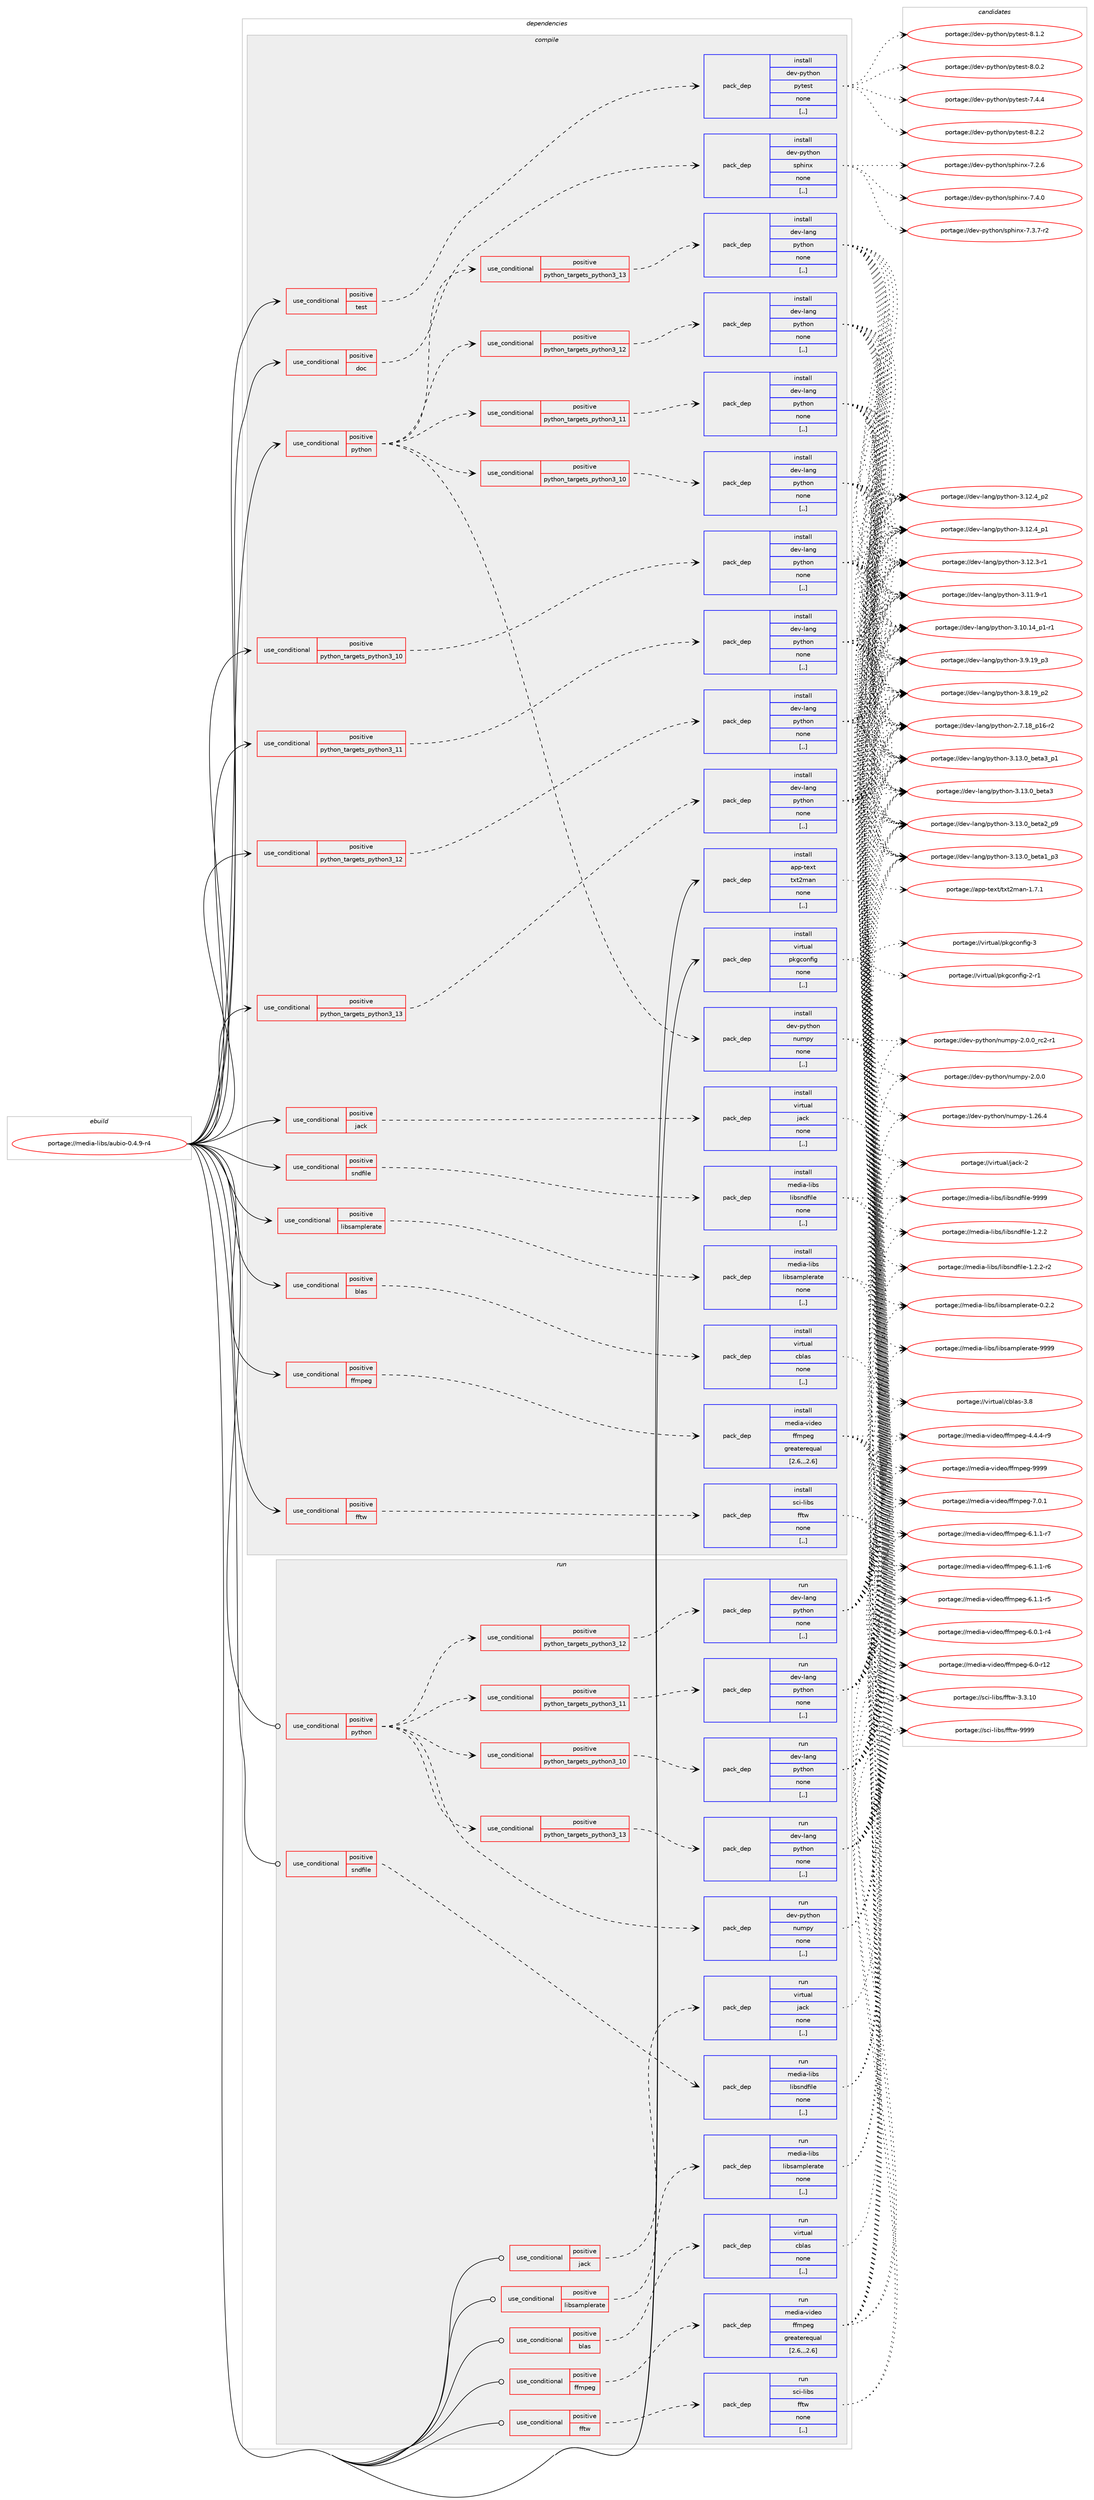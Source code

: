 digraph prolog {

# *************
# Graph options
# *************

newrank=true;
concentrate=true;
compound=true;
graph [rankdir=LR,fontname=Helvetica,fontsize=10,ranksep=1.5];#, ranksep=2.5, nodesep=0.2];
edge  [arrowhead=vee];
node  [fontname=Helvetica,fontsize=10];

# **********
# The ebuild
# **********

subgraph cluster_leftcol {
color=gray;
rank=same;
label=<<i>ebuild</i>>;
id [label="portage://media-libs/aubio-0.4.9-r4", color=red, width=4, href="../media-libs/aubio-0.4.9-r4.svg"];
}

# ****************
# The dependencies
# ****************

subgraph cluster_midcol {
color=gray;
label=<<i>dependencies</i>>;
subgraph cluster_compile {
fillcolor="#eeeeee";
style=filled;
label=<<i>compile</i>>;
subgraph cond74005 {
dependency294155 [label=<<TABLE BORDER="0" CELLBORDER="1" CELLSPACING="0" CELLPADDING="4"><TR><TD ROWSPAN="3" CELLPADDING="10">use_conditional</TD></TR><TR><TD>positive</TD></TR><TR><TD>blas</TD></TR></TABLE>>, shape=none, color=red];
subgraph pack217787 {
dependency294156 [label=<<TABLE BORDER="0" CELLBORDER="1" CELLSPACING="0" CELLPADDING="4" WIDTH="220"><TR><TD ROWSPAN="6" CELLPADDING="30">pack_dep</TD></TR><TR><TD WIDTH="110">install</TD></TR><TR><TD>virtual</TD></TR><TR><TD>cblas</TD></TR><TR><TD>none</TD></TR><TR><TD>[,,]</TD></TR></TABLE>>, shape=none, color=blue];
}
dependency294155:e -> dependency294156:w [weight=20,style="dashed",arrowhead="vee"];
}
id:e -> dependency294155:w [weight=20,style="solid",arrowhead="vee"];
subgraph cond74006 {
dependency294157 [label=<<TABLE BORDER="0" CELLBORDER="1" CELLSPACING="0" CELLPADDING="4"><TR><TD ROWSPAN="3" CELLPADDING="10">use_conditional</TD></TR><TR><TD>positive</TD></TR><TR><TD>doc</TD></TR></TABLE>>, shape=none, color=red];
subgraph pack217788 {
dependency294158 [label=<<TABLE BORDER="0" CELLBORDER="1" CELLSPACING="0" CELLPADDING="4" WIDTH="220"><TR><TD ROWSPAN="6" CELLPADDING="30">pack_dep</TD></TR><TR><TD WIDTH="110">install</TD></TR><TR><TD>dev-python</TD></TR><TR><TD>sphinx</TD></TR><TR><TD>none</TD></TR><TR><TD>[,,]</TD></TR></TABLE>>, shape=none, color=blue];
}
dependency294157:e -> dependency294158:w [weight=20,style="dashed",arrowhead="vee"];
}
id:e -> dependency294157:w [weight=20,style="solid",arrowhead="vee"];
subgraph cond74007 {
dependency294159 [label=<<TABLE BORDER="0" CELLBORDER="1" CELLSPACING="0" CELLPADDING="4"><TR><TD ROWSPAN="3" CELLPADDING="10">use_conditional</TD></TR><TR><TD>positive</TD></TR><TR><TD>ffmpeg</TD></TR></TABLE>>, shape=none, color=red];
subgraph pack217789 {
dependency294160 [label=<<TABLE BORDER="0" CELLBORDER="1" CELLSPACING="0" CELLPADDING="4" WIDTH="220"><TR><TD ROWSPAN="6" CELLPADDING="30">pack_dep</TD></TR><TR><TD WIDTH="110">install</TD></TR><TR><TD>media-video</TD></TR><TR><TD>ffmpeg</TD></TR><TR><TD>greaterequal</TD></TR><TR><TD>[2.6,,,2.6]</TD></TR></TABLE>>, shape=none, color=blue];
}
dependency294159:e -> dependency294160:w [weight=20,style="dashed",arrowhead="vee"];
}
id:e -> dependency294159:w [weight=20,style="solid",arrowhead="vee"];
subgraph cond74008 {
dependency294161 [label=<<TABLE BORDER="0" CELLBORDER="1" CELLSPACING="0" CELLPADDING="4"><TR><TD ROWSPAN="3" CELLPADDING="10">use_conditional</TD></TR><TR><TD>positive</TD></TR><TR><TD>fftw</TD></TR></TABLE>>, shape=none, color=red];
subgraph pack217790 {
dependency294162 [label=<<TABLE BORDER="0" CELLBORDER="1" CELLSPACING="0" CELLPADDING="4" WIDTH="220"><TR><TD ROWSPAN="6" CELLPADDING="30">pack_dep</TD></TR><TR><TD WIDTH="110">install</TD></TR><TR><TD>sci-libs</TD></TR><TR><TD>fftw</TD></TR><TR><TD>none</TD></TR><TR><TD>[,,]</TD></TR></TABLE>>, shape=none, color=blue];
}
dependency294161:e -> dependency294162:w [weight=20,style="dashed",arrowhead="vee"];
}
id:e -> dependency294161:w [weight=20,style="solid",arrowhead="vee"];
subgraph cond74009 {
dependency294163 [label=<<TABLE BORDER="0" CELLBORDER="1" CELLSPACING="0" CELLPADDING="4"><TR><TD ROWSPAN="3" CELLPADDING="10">use_conditional</TD></TR><TR><TD>positive</TD></TR><TR><TD>jack</TD></TR></TABLE>>, shape=none, color=red];
subgraph pack217791 {
dependency294164 [label=<<TABLE BORDER="0" CELLBORDER="1" CELLSPACING="0" CELLPADDING="4" WIDTH="220"><TR><TD ROWSPAN="6" CELLPADDING="30">pack_dep</TD></TR><TR><TD WIDTH="110">install</TD></TR><TR><TD>virtual</TD></TR><TR><TD>jack</TD></TR><TR><TD>none</TD></TR><TR><TD>[,,]</TD></TR></TABLE>>, shape=none, color=blue];
}
dependency294163:e -> dependency294164:w [weight=20,style="dashed",arrowhead="vee"];
}
id:e -> dependency294163:w [weight=20,style="solid",arrowhead="vee"];
subgraph cond74010 {
dependency294165 [label=<<TABLE BORDER="0" CELLBORDER="1" CELLSPACING="0" CELLPADDING="4"><TR><TD ROWSPAN="3" CELLPADDING="10">use_conditional</TD></TR><TR><TD>positive</TD></TR><TR><TD>libsamplerate</TD></TR></TABLE>>, shape=none, color=red];
subgraph pack217792 {
dependency294166 [label=<<TABLE BORDER="0" CELLBORDER="1" CELLSPACING="0" CELLPADDING="4" WIDTH="220"><TR><TD ROWSPAN="6" CELLPADDING="30">pack_dep</TD></TR><TR><TD WIDTH="110">install</TD></TR><TR><TD>media-libs</TD></TR><TR><TD>libsamplerate</TD></TR><TR><TD>none</TD></TR><TR><TD>[,,]</TD></TR></TABLE>>, shape=none, color=blue];
}
dependency294165:e -> dependency294166:w [weight=20,style="dashed",arrowhead="vee"];
}
id:e -> dependency294165:w [weight=20,style="solid",arrowhead="vee"];
subgraph cond74011 {
dependency294167 [label=<<TABLE BORDER="0" CELLBORDER="1" CELLSPACING="0" CELLPADDING="4"><TR><TD ROWSPAN="3" CELLPADDING="10">use_conditional</TD></TR><TR><TD>positive</TD></TR><TR><TD>python</TD></TR></TABLE>>, shape=none, color=red];
subgraph cond74012 {
dependency294168 [label=<<TABLE BORDER="0" CELLBORDER="1" CELLSPACING="0" CELLPADDING="4"><TR><TD ROWSPAN="3" CELLPADDING="10">use_conditional</TD></TR><TR><TD>positive</TD></TR><TR><TD>python_targets_python3_10</TD></TR></TABLE>>, shape=none, color=red];
subgraph pack217793 {
dependency294169 [label=<<TABLE BORDER="0" CELLBORDER="1" CELLSPACING="0" CELLPADDING="4" WIDTH="220"><TR><TD ROWSPAN="6" CELLPADDING="30">pack_dep</TD></TR><TR><TD WIDTH="110">install</TD></TR><TR><TD>dev-lang</TD></TR><TR><TD>python</TD></TR><TR><TD>none</TD></TR><TR><TD>[,,]</TD></TR></TABLE>>, shape=none, color=blue];
}
dependency294168:e -> dependency294169:w [weight=20,style="dashed",arrowhead="vee"];
}
dependency294167:e -> dependency294168:w [weight=20,style="dashed",arrowhead="vee"];
subgraph cond74013 {
dependency294170 [label=<<TABLE BORDER="0" CELLBORDER="1" CELLSPACING="0" CELLPADDING="4"><TR><TD ROWSPAN="3" CELLPADDING="10">use_conditional</TD></TR><TR><TD>positive</TD></TR><TR><TD>python_targets_python3_11</TD></TR></TABLE>>, shape=none, color=red];
subgraph pack217794 {
dependency294171 [label=<<TABLE BORDER="0" CELLBORDER="1" CELLSPACING="0" CELLPADDING="4" WIDTH="220"><TR><TD ROWSPAN="6" CELLPADDING="30">pack_dep</TD></TR><TR><TD WIDTH="110">install</TD></TR><TR><TD>dev-lang</TD></TR><TR><TD>python</TD></TR><TR><TD>none</TD></TR><TR><TD>[,,]</TD></TR></TABLE>>, shape=none, color=blue];
}
dependency294170:e -> dependency294171:w [weight=20,style="dashed",arrowhead="vee"];
}
dependency294167:e -> dependency294170:w [weight=20,style="dashed",arrowhead="vee"];
subgraph cond74014 {
dependency294172 [label=<<TABLE BORDER="0" CELLBORDER="1" CELLSPACING="0" CELLPADDING="4"><TR><TD ROWSPAN="3" CELLPADDING="10">use_conditional</TD></TR><TR><TD>positive</TD></TR><TR><TD>python_targets_python3_12</TD></TR></TABLE>>, shape=none, color=red];
subgraph pack217795 {
dependency294173 [label=<<TABLE BORDER="0" CELLBORDER="1" CELLSPACING="0" CELLPADDING="4" WIDTH="220"><TR><TD ROWSPAN="6" CELLPADDING="30">pack_dep</TD></TR><TR><TD WIDTH="110">install</TD></TR><TR><TD>dev-lang</TD></TR><TR><TD>python</TD></TR><TR><TD>none</TD></TR><TR><TD>[,,]</TD></TR></TABLE>>, shape=none, color=blue];
}
dependency294172:e -> dependency294173:w [weight=20,style="dashed",arrowhead="vee"];
}
dependency294167:e -> dependency294172:w [weight=20,style="dashed",arrowhead="vee"];
subgraph cond74015 {
dependency294174 [label=<<TABLE BORDER="0" CELLBORDER="1" CELLSPACING="0" CELLPADDING="4"><TR><TD ROWSPAN="3" CELLPADDING="10">use_conditional</TD></TR><TR><TD>positive</TD></TR><TR><TD>python_targets_python3_13</TD></TR></TABLE>>, shape=none, color=red];
subgraph pack217796 {
dependency294175 [label=<<TABLE BORDER="0" CELLBORDER="1" CELLSPACING="0" CELLPADDING="4" WIDTH="220"><TR><TD ROWSPAN="6" CELLPADDING="30">pack_dep</TD></TR><TR><TD WIDTH="110">install</TD></TR><TR><TD>dev-lang</TD></TR><TR><TD>python</TD></TR><TR><TD>none</TD></TR><TR><TD>[,,]</TD></TR></TABLE>>, shape=none, color=blue];
}
dependency294174:e -> dependency294175:w [weight=20,style="dashed",arrowhead="vee"];
}
dependency294167:e -> dependency294174:w [weight=20,style="dashed",arrowhead="vee"];
subgraph pack217797 {
dependency294176 [label=<<TABLE BORDER="0" CELLBORDER="1" CELLSPACING="0" CELLPADDING="4" WIDTH="220"><TR><TD ROWSPAN="6" CELLPADDING="30">pack_dep</TD></TR><TR><TD WIDTH="110">install</TD></TR><TR><TD>dev-python</TD></TR><TR><TD>numpy</TD></TR><TR><TD>none</TD></TR><TR><TD>[,,]</TD></TR></TABLE>>, shape=none, color=blue];
}
dependency294167:e -> dependency294176:w [weight=20,style="dashed",arrowhead="vee"];
}
id:e -> dependency294167:w [weight=20,style="solid",arrowhead="vee"];
subgraph cond74016 {
dependency294177 [label=<<TABLE BORDER="0" CELLBORDER="1" CELLSPACING="0" CELLPADDING="4"><TR><TD ROWSPAN="3" CELLPADDING="10">use_conditional</TD></TR><TR><TD>positive</TD></TR><TR><TD>python_targets_python3_10</TD></TR></TABLE>>, shape=none, color=red];
subgraph pack217798 {
dependency294178 [label=<<TABLE BORDER="0" CELLBORDER="1" CELLSPACING="0" CELLPADDING="4" WIDTH="220"><TR><TD ROWSPAN="6" CELLPADDING="30">pack_dep</TD></TR><TR><TD WIDTH="110">install</TD></TR><TR><TD>dev-lang</TD></TR><TR><TD>python</TD></TR><TR><TD>none</TD></TR><TR><TD>[,,]</TD></TR></TABLE>>, shape=none, color=blue];
}
dependency294177:e -> dependency294178:w [weight=20,style="dashed",arrowhead="vee"];
}
id:e -> dependency294177:w [weight=20,style="solid",arrowhead="vee"];
subgraph cond74017 {
dependency294179 [label=<<TABLE BORDER="0" CELLBORDER="1" CELLSPACING="0" CELLPADDING="4"><TR><TD ROWSPAN="3" CELLPADDING="10">use_conditional</TD></TR><TR><TD>positive</TD></TR><TR><TD>python_targets_python3_11</TD></TR></TABLE>>, shape=none, color=red];
subgraph pack217799 {
dependency294180 [label=<<TABLE BORDER="0" CELLBORDER="1" CELLSPACING="0" CELLPADDING="4" WIDTH="220"><TR><TD ROWSPAN="6" CELLPADDING="30">pack_dep</TD></TR><TR><TD WIDTH="110">install</TD></TR><TR><TD>dev-lang</TD></TR><TR><TD>python</TD></TR><TR><TD>none</TD></TR><TR><TD>[,,]</TD></TR></TABLE>>, shape=none, color=blue];
}
dependency294179:e -> dependency294180:w [weight=20,style="dashed",arrowhead="vee"];
}
id:e -> dependency294179:w [weight=20,style="solid",arrowhead="vee"];
subgraph cond74018 {
dependency294181 [label=<<TABLE BORDER="0" CELLBORDER="1" CELLSPACING="0" CELLPADDING="4"><TR><TD ROWSPAN="3" CELLPADDING="10">use_conditional</TD></TR><TR><TD>positive</TD></TR><TR><TD>python_targets_python3_12</TD></TR></TABLE>>, shape=none, color=red];
subgraph pack217800 {
dependency294182 [label=<<TABLE BORDER="0" CELLBORDER="1" CELLSPACING="0" CELLPADDING="4" WIDTH="220"><TR><TD ROWSPAN="6" CELLPADDING="30">pack_dep</TD></TR><TR><TD WIDTH="110">install</TD></TR><TR><TD>dev-lang</TD></TR><TR><TD>python</TD></TR><TR><TD>none</TD></TR><TR><TD>[,,]</TD></TR></TABLE>>, shape=none, color=blue];
}
dependency294181:e -> dependency294182:w [weight=20,style="dashed",arrowhead="vee"];
}
id:e -> dependency294181:w [weight=20,style="solid",arrowhead="vee"];
subgraph cond74019 {
dependency294183 [label=<<TABLE BORDER="0" CELLBORDER="1" CELLSPACING="0" CELLPADDING="4"><TR><TD ROWSPAN="3" CELLPADDING="10">use_conditional</TD></TR><TR><TD>positive</TD></TR><TR><TD>python_targets_python3_13</TD></TR></TABLE>>, shape=none, color=red];
subgraph pack217801 {
dependency294184 [label=<<TABLE BORDER="0" CELLBORDER="1" CELLSPACING="0" CELLPADDING="4" WIDTH="220"><TR><TD ROWSPAN="6" CELLPADDING="30">pack_dep</TD></TR><TR><TD WIDTH="110">install</TD></TR><TR><TD>dev-lang</TD></TR><TR><TD>python</TD></TR><TR><TD>none</TD></TR><TR><TD>[,,]</TD></TR></TABLE>>, shape=none, color=blue];
}
dependency294183:e -> dependency294184:w [weight=20,style="dashed",arrowhead="vee"];
}
id:e -> dependency294183:w [weight=20,style="solid",arrowhead="vee"];
subgraph cond74020 {
dependency294185 [label=<<TABLE BORDER="0" CELLBORDER="1" CELLSPACING="0" CELLPADDING="4"><TR><TD ROWSPAN="3" CELLPADDING="10">use_conditional</TD></TR><TR><TD>positive</TD></TR><TR><TD>sndfile</TD></TR></TABLE>>, shape=none, color=red];
subgraph pack217802 {
dependency294186 [label=<<TABLE BORDER="0" CELLBORDER="1" CELLSPACING="0" CELLPADDING="4" WIDTH="220"><TR><TD ROWSPAN="6" CELLPADDING="30">pack_dep</TD></TR><TR><TD WIDTH="110">install</TD></TR><TR><TD>media-libs</TD></TR><TR><TD>libsndfile</TD></TR><TR><TD>none</TD></TR><TR><TD>[,,]</TD></TR></TABLE>>, shape=none, color=blue];
}
dependency294185:e -> dependency294186:w [weight=20,style="dashed",arrowhead="vee"];
}
id:e -> dependency294185:w [weight=20,style="solid",arrowhead="vee"];
subgraph cond74021 {
dependency294187 [label=<<TABLE BORDER="0" CELLBORDER="1" CELLSPACING="0" CELLPADDING="4"><TR><TD ROWSPAN="3" CELLPADDING="10">use_conditional</TD></TR><TR><TD>positive</TD></TR><TR><TD>test</TD></TR></TABLE>>, shape=none, color=red];
subgraph pack217803 {
dependency294188 [label=<<TABLE BORDER="0" CELLBORDER="1" CELLSPACING="0" CELLPADDING="4" WIDTH="220"><TR><TD ROWSPAN="6" CELLPADDING="30">pack_dep</TD></TR><TR><TD WIDTH="110">install</TD></TR><TR><TD>dev-python</TD></TR><TR><TD>pytest</TD></TR><TR><TD>none</TD></TR><TR><TD>[,,]</TD></TR></TABLE>>, shape=none, color=blue];
}
dependency294187:e -> dependency294188:w [weight=20,style="dashed",arrowhead="vee"];
}
id:e -> dependency294187:w [weight=20,style="solid",arrowhead="vee"];
subgraph pack217804 {
dependency294189 [label=<<TABLE BORDER="0" CELLBORDER="1" CELLSPACING="0" CELLPADDING="4" WIDTH="220"><TR><TD ROWSPAN="6" CELLPADDING="30">pack_dep</TD></TR><TR><TD WIDTH="110">install</TD></TR><TR><TD>app-text</TD></TR><TR><TD>txt2man</TD></TR><TR><TD>none</TD></TR><TR><TD>[,,]</TD></TR></TABLE>>, shape=none, color=blue];
}
id:e -> dependency294189:w [weight=20,style="solid",arrowhead="vee"];
subgraph pack217805 {
dependency294190 [label=<<TABLE BORDER="0" CELLBORDER="1" CELLSPACING="0" CELLPADDING="4" WIDTH="220"><TR><TD ROWSPAN="6" CELLPADDING="30">pack_dep</TD></TR><TR><TD WIDTH="110">install</TD></TR><TR><TD>virtual</TD></TR><TR><TD>pkgconfig</TD></TR><TR><TD>none</TD></TR><TR><TD>[,,]</TD></TR></TABLE>>, shape=none, color=blue];
}
id:e -> dependency294190:w [weight=20,style="solid",arrowhead="vee"];
}
subgraph cluster_compileandrun {
fillcolor="#eeeeee";
style=filled;
label=<<i>compile and run</i>>;
}
subgraph cluster_run {
fillcolor="#eeeeee";
style=filled;
label=<<i>run</i>>;
subgraph cond74022 {
dependency294191 [label=<<TABLE BORDER="0" CELLBORDER="1" CELLSPACING="0" CELLPADDING="4"><TR><TD ROWSPAN="3" CELLPADDING="10">use_conditional</TD></TR><TR><TD>positive</TD></TR><TR><TD>blas</TD></TR></TABLE>>, shape=none, color=red];
subgraph pack217806 {
dependency294192 [label=<<TABLE BORDER="0" CELLBORDER="1" CELLSPACING="0" CELLPADDING="4" WIDTH="220"><TR><TD ROWSPAN="6" CELLPADDING="30">pack_dep</TD></TR><TR><TD WIDTH="110">run</TD></TR><TR><TD>virtual</TD></TR><TR><TD>cblas</TD></TR><TR><TD>none</TD></TR><TR><TD>[,,]</TD></TR></TABLE>>, shape=none, color=blue];
}
dependency294191:e -> dependency294192:w [weight=20,style="dashed",arrowhead="vee"];
}
id:e -> dependency294191:w [weight=20,style="solid",arrowhead="odot"];
subgraph cond74023 {
dependency294193 [label=<<TABLE BORDER="0" CELLBORDER="1" CELLSPACING="0" CELLPADDING="4"><TR><TD ROWSPAN="3" CELLPADDING="10">use_conditional</TD></TR><TR><TD>positive</TD></TR><TR><TD>ffmpeg</TD></TR></TABLE>>, shape=none, color=red];
subgraph pack217807 {
dependency294194 [label=<<TABLE BORDER="0" CELLBORDER="1" CELLSPACING="0" CELLPADDING="4" WIDTH="220"><TR><TD ROWSPAN="6" CELLPADDING="30">pack_dep</TD></TR><TR><TD WIDTH="110">run</TD></TR><TR><TD>media-video</TD></TR><TR><TD>ffmpeg</TD></TR><TR><TD>greaterequal</TD></TR><TR><TD>[2.6,,,2.6]</TD></TR></TABLE>>, shape=none, color=blue];
}
dependency294193:e -> dependency294194:w [weight=20,style="dashed",arrowhead="vee"];
}
id:e -> dependency294193:w [weight=20,style="solid",arrowhead="odot"];
subgraph cond74024 {
dependency294195 [label=<<TABLE BORDER="0" CELLBORDER="1" CELLSPACING="0" CELLPADDING="4"><TR><TD ROWSPAN="3" CELLPADDING="10">use_conditional</TD></TR><TR><TD>positive</TD></TR><TR><TD>fftw</TD></TR></TABLE>>, shape=none, color=red];
subgraph pack217808 {
dependency294196 [label=<<TABLE BORDER="0" CELLBORDER="1" CELLSPACING="0" CELLPADDING="4" WIDTH="220"><TR><TD ROWSPAN="6" CELLPADDING="30">pack_dep</TD></TR><TR><TD WIDTH="110">run</TD></TR><TR><TD>sci-libs</TD></TR><TR><TD>fftw</TD></TR><TR><TD>none</TD></TR><TR><TD>[,,]</TD></TR></TABLE>>, shape=none, color=blue];
}
dependency294195:e -> dependency294196:w [weight=20,style="dashed",arrowhead="vee"];
}
id:e -> dependency294195:w [weight=20,style="solid",arrowhead="odot"];
subgraph cond74025 {
dependency294197 [label=<<TABLE BORDER="0" CELLBORDER="1" CELLSPACING="0" CELLPADDING="4"><TR><TD ROWSPAN="3" CELLPADDING="10">use_conditional</TD></TR><TR><TD>positive</TD></TR><TR><TD>jack</TD></TR></TABLE>>, shape=none, color=red];
subgraph pack217809 {
dependency294198 [label=<<TABLE BORDER="0" CELLBORDER="1" CELLSPACING="0" CELLPADDING="4" WIDTH="220"><TR><TD ROWSPAN="6" CELLPADDING="30">pack_dep</TD></TR><TR><TD WIDTH="110">run</TD></TR><TR><TD>virtual</TD></TR><TR><TD>jack</TD></TR><TR><TD>none</TD></TR><TR><TD>[,,]</TD></TR></TABLE>>, shape=none, color=blue];
}
dependency294197:e -> dependency294198:w [weight=20,style="dashed",arrowhead="vee"];
}
id:e -> dependency294197:w [weight=20,style="solid",arrowhead="odot"];
subgraph cond74026 {
dependency294199 [label=<<TABLE BORDER="0" CELLBORDER="1" CELLSPACING="0" CELLPADDING="4"><TR><TD ROWSPAN="3" CELLPADDING="10">use_conditional</TD></TR><TR><TD>positive</TD></TR><TR><TD>libsamplerate</TD></TR></TABLE>>, shape=none, color=red];
subgraph pack217810 {
dependency294200 [label=<<TABLE BORDER="0" CELLBORDER="1" CELLSPACING="0" CELLPADDING="4" WIDTH="220"><TR><TD ROWSPAN="6" CELLPADDING="30">pack_dep</TD></TR><TR><TD WIDTH="110">run</TD></TR><TR><TD>media-libs</TD></TR><TR><TD>libsamplerate</TD></TR><TR><TD>none</TD></TR><TR><TD>[,,]</TD></TR></TABLE>>, shape=none, color=blue];
}
dependency294199:e -> dependency294200:w [weight=20,style="dashed",arrowhead="vee"];
}
id:e -> dependency294199:w [weight=20,style="solid",arrowhead="odot"];
subgraph cond74027 {
dependency294201 [label=<<TABLE BORDER="0" CELLBORDER="1" CELLSPACING="0" CELLPADDING="4"><TR><TD ROWSPAN="3" CELLPADDING="10">use_conditional</TD></TR><TR><TD>positive</TD></TR><TR><TD>python</TD></TR></TABLE>>, shape=none, color=red];
subgraph cond74028 {
dependency294202 [label=<<TABLE BORDER="0" CELLBORDER="1" CELLSPACING="0" CELLPADDING="4"><TR><TD ROWSPAN="3" CELLPADDING="10">use_conditional</TD></TR><TR><TD>positive</TD></TR><TR><TD>python_targets_python3_10</TD></TR></TABLE>>, shape=none, color=red];
subgraph pack217811 {
dependency294203 [label=<<TABLE BORDER="0" CELLBORDER="1" CELLSPACING="0" CELLPADDING="4" WIDTH="220"><TR><TD ROWSPAN="6" CELLPADDING="30">pack_dep</TD></TR><TR><TD WIDTH="110">run</TD></TR><TR><TD>dev-lang</TD></TR><TR><TD>python</TD></TR><TR><TD>none</TD></TR><TR><TD>[,,]</TD></TR></TABLE>>, shape=none, color=blue];
}
dependency294202:e -> dependency294203:w [weight=20,style="dashed",arrowhead="vee"];
}
dependency294201:e -> dependency294202:w [weight=20,style="dashed",arrowhead="vee"];
subgraph cond74029 {
dependency294204 [label=<<TABLE BORDER="0" CELLBORDER="1" CELLSPACING="0" CELLPADDING="4"><TR><TD ROWSPAN="3" CELLPADDING="10">use_conditional</TD></TR><TR><TD>positive</TD></TR><TR><TD>python_targets_python3_11</TD></TR></TABLE>>, shape=none, color=red];
subgraph pack217812 {
dependency294205 [label=<<TABLE BORDER="0" CELLBORDER="1" CELLSPACING="0" CELLPADDING="4" WIDTH="220"><TR><TD ROWSPAN="6" CELLPADDING="30">pack_dep</TD></TR><TR><TD WIDTH="110">run</TD></TR><TR><TD>dev-lang</TD></TR><TR><TD>python</TD></TR><TR><TD>none</TD></TR><TR><TD>[,,]</TD></TR></TABLE>>, shape=none, color=blue];
}
dependency294204:e -> dependency294205:w [weight=20,style="dashed",arrowhead="vee"];
}
dependency294201:e -> dependency294204:w [weight=20,style="dashed",arrowhead="vee"];
subgraph cond74030 {
dependency294206 [label=<<TABLE BORDER="0" CELLBORDER="1" CELLSPACING="0" CELLPADDING="4"><TR><TD ROWSPAN="3" CELLPADDING="10">use_conditional</TD></TR><TR><TD>positive</TD></TR><TR><TD>python_targets_python3_12</TD></TR></TABLE>>, shape=none, color=red];
subgraph pack217813 {
dependency294207 [label=<<TABLE BORDER="0" CELLBORDER="1" CELLSPACING="0" CELLPADDING="4" WIDTH="220"><TR><TD ROWSPAN="6" CELLPADDING="30">pack_dep</TD></TR><TR><TD WIDTH="110">run</TD></TR><TR><TD>dev-lang</TD></TR><TR><TD>python</TD></TR><TR><TD>none</TD></TR><TR><TD>[,,]</TD></TR></TABLE>>, shape=none, color=blue];
}
dependency294206:e -> dependency294207:w [weight=20,style="dashed",arrowhead="vee"];
}
dependency294201:e -> dependency294206:w [weight=20,style="dashed",arrowhead="vee"];
subgraph cond74031 {
dependency294208 [label=<<TABLE BORDER="0" CELLBORDER="1" CELLSPACING="0" CELLPADDING="4"><TR><TD ROWSPAN="3" CELLPADDING="10">use_conditional</TD></TR><TR><TD>positive</TD></TR><TR><TD>python_targets_python3_13</TD></TR></TABLE>>, shape=none, color=red];
subgraph pack217814 {
dependency294209 [label=<<TABLE BORDER="0" CELLBORDER="1" CELLSPACING="0" CELLPADDING="4" WIDTH="220"><TR><TD ROWSPAN="6" CELLPADDING="30">pack_dep</TD></TR><TR><TD WIDTH="110">run</TD></TR><TR><TD>dev-lang</TD></TR><TR><TD>python</TD></TR><TR><TD>none</TD></TR><TR><TD>[,,]</TD></TR></TABLE>>, shape=none, color=blue];
}
dependency294208:e -> dependency294209:w [weight=20,style="dashed",arrowhead="vee"];
}
dependency294201:e -> dependency294208:w [weight=20,style="dashed",arrowhead="vee"];
subgraph pack217815 {
dependency294210 [label=<<TABLE BORDER="0" CELLBORDER="1" CELLSPACING="0" CELLPADDING="4" WIDTH="220"><TR><TD ROWSPAN="6" CELLPADDING="30">pack_dep</TD></TR><TR><TD WIDTH="110">run</TD></TR><TR><TD>dev-python</TD></TR><TR><TD>numpy</TD></TR><TR><TD>none</TD></TR><TR><TD>[,,]</TD></TR></TABLE>>, shape=none, color=blue];
}
dependency294201:e -> dependency294210:w [weight=20,style="dashed",arrowhead="vee"];
}
id:e -> dependency294201:w [weight=20,style="solid",arrowhead="odot"];
subgraph cond74032 {
dependency294211 [label=<<TABLE BORDER="0" CELLBORDER="1" CELLSPACING="0" CELLPADDING="4"><TR><TD ROWSPAN="3" CELLPADDING="10">use_conditional</TD></TR><TR><TD>positive</TD></TR><TR><TD>sndfile</TD></TR></TABLE>>, shape=none, color=red];
subgraph pack217816 {
dependency294212 [label=<<TABLE BORDER="0" CELLBORDER="1" CELLSPACING="0" CELLPADDING="4" WIDTH="220"><TR><TD ROWSPAN="6" CELLPADDING="30">pack_dep</TD></TR><TR><TD WIDTH="110">run</TD></TR><TR><TD>media-libs</TD></TR><TR><TD>libsndfile</TD></TR><TR><TD>none</TD></TR><TR><TD>[,,]</TD></TR></TABLE>>, shape=none, color=blue];
}
dependency294211:e -> dependency294212:w [weight=20,style="dashed",arrowhead="vee"];
}
id:e -> dependency294211:w [weight=20,style="solid",arrowhead="odot"];
}
}

# **************
# The candidates
# **************

subgraph cluster_choices {
rank=same;
color=gray;
label=<<i>candidates</i>>;

subgraph choice217787 {
color=black;
nodesep=1;
choice118105114116117971084799981089711545514656 [label="portage://virtual/cblas-3.8", color=red, width=4,href="../virtual/cblas-3.8.svg"];
dependency294156:e -> choice118105114116117971084799981089711545514656:w [style=dotted,weight="100"];
}
subgraph choice217788 {
color=black;
nodesep=1;
choice1001011184511212111610411111047115112104105110120455546524648 [label="portage://dev-python/sphinx-7.4.0", color=red, width=4,href="../dev-python/sphinx-7.4.0.svg"];
choice10010111845112121116104111110471151121041051101204555465146554511450 [label="portage://dev-python/sphinx-7.3.7-r2", color=red, width=4,href="../dev-python/sphinx-7.3.7-r2.svg"];
choice1001011184511212111610411111047115112104105110120455546504654 [label="portage://dev-python/sphinx-7.2.6", color=red, width=4,href="../dev-python/sphinx-7.2.6.svg"];
dependency294158:e -> choice1001011184511212111610411111047115112104105110120455546524648:w [style=dotted,weight="100"];
dependency294158:e -> choice10010111845112121116104111110471151121041051101204555465146554511450:w [style=dotted,weight="100"];
dependency294158:e -> choice1001011184511212111610411111047115112104105110120455546504654:w [style=dotted,weight="100"];
}
subgraph choice217789 {
color=black;
nodesep=1;
choice1091011001059745118105100101111471021021091121011034557575757 [label="portage://media-video/ffmpeg-9999", color=red, width=4,href="../media-video/ffmpeg-9999.svg"];
choice109101100105974511810510010111147102102109112101103455546484649 [label="portage://media-video/ffmpeg-7.0.1", color=red, width=4,href="../media-video/ffmpeg-7.0.1.svg"];
choice1091011001059745118105100101111471021021091121011034554464946494511455 [label="portage://media-video/ffmpeg-6.1.1-r7", color=red, width=4,href="../media-video/ffmpeg-6.1.1-r7.svg"];
choice1091011001059745118105100101111471021021091121011034554464946494511454 [label="portage://media-video/ffmpeg-6.1.1-r6", color=red, width=4,href="../media-video/ffmpeg-6.1.1-r6.svg"];
choice1091011001059745118105100101111471021021091121011034554464946494511453 [label="portage://media-video/ffmpeg-6.1.1-r5", color=red, width=4,href="../media-video/ffmpeg-6.1.1-r5.svg"];
choice1091011001059745118105100101111471021021091121011034554464846494511452 [label="portage://media-video/ffmpeg-6.0.1-r4", color=red, width=4,href="../media-video/ffmpeg-6.0.1-r4.svg"];
choice10910110010597451181051001011114710210210911210110345544648451144950 [label="portage://media-video/ffmpeg-6.0-r12", color=red, width=4,href="../media-video/ffmpeg-6.0-r12.svg"];
choice1091011001059745118105100101111471021021091121011034552465246524511457 [label="portage://media-video/ffmpeg-4.4.4-r9", color=red, width=4,href="../media-video/ffmpeg-4.4.4-r9.svg"];
dependency294160:e -> choice1091011001059745118105100101111471021021091121011034557575757:w [style=dotted,weight="100"];
dependency294160:e -> choice109101100105974511810510010111147102102109112101103455546484649:w [style=dotted,weight="100"];
dependency294160:e -> choice1091011001059745118105100101111471021021091121011034554464946494511455:w [style=dotted,weight="100"];
dependency294160:e -> choice1091011001059745118105100101111471021021091121011034554464946494511454:w [style=dotted,weight="100"];
dependency294160:e -> choice1091011001059745118105100101111471021021091121011034554464946494511453:w [style=dotted,weight="100"];
dependency294160:e -> choice1091011001059745118105100101111471021021091121011034554464846494511452:w [style=dotted,weight="100"];
dependency294160:e -> choice10910110010597451181051001011114710210210911210110345544648451144950:w [style=dotted,weight="100"];
dependency294160:e -> choice1091011001059745118105100101111471021021091121011034552465246524511457:w [style=dotted,weight="100"];
}
subgraph choice217790 {
color=black;
nodesep=1;
choice115991054510810598115471021021161194557575757 [label="portage://sci-libs/fftw-9999", color=red, width=4,href="../sci-libs/fftw-9999.svg"];
choice1159910545108105981154710210211611945514651464948 [label="portage://sci-libs/fftw-3.3.10", color=red, width=4,href="../sci-libs/fftw-3.3.10.svg"];
dependency294162:e -> choice115991054510810598115471021021161194557575757:w [style=dotted,weight="100"];
dependency294162:e -> choice1159910545108105981154710210211611945514651464948:w [style=dotted,weight="100"];
}
subgraph choice217791 {
color=black;
nodesep=1;
choice118105114116117971084710697991074550 [label="portage://virtual/jack-2", color=red, width=4,href="../virtual/jack-2.svg"];
dependency294164:e -> choice118105114116117971084710697991074550:w [style=dotted,weight="100"];
}
subgraph choice217792 {
color=black;
nodesep=1;
choice109101100105974510810598115471081059811597109112108101114971161014557575757 [label="portage://media-libs/libsamplerate-9999", color=red, width=4,href="../media-libs/libsamplerate-9999.svg"];
choice10910110010597451081059811547108105981159710911210810111497116101454846504650 [label="portage://media-libs/libsamplerate-0.2.2", color=red, width=4,href="../media-libs/libsamplerate-0.2.2.svg"];
dependency294166:e -> choice109101100105974510810598115471081059811597109112108101114971161014557575757:w [style=dotted,weight="100"];
dependency294166:e -> choice10910110010597451081059811547108105981159710911210810111497116101454846504650:w [style=dotted,weight="100"];
}
subgraph choice217793 {
color=black;
nodesep=1;
choice10010111845108971101034711212111610411111045514649514648959810111697519511249 [label="portage://dev-lang/python-3.13.0_beta3_p1", color=red, width=4,href="../dev-lang/python-3.13.0_beta3_p1.svg"];
choice1001011184510897110103471121211161041111104551464951464895981011169751 [label="portage://dev-lang/python-3.13.0_beta3", color=red, width=4,href="../dev-lang/python-3.13.0_beta3.svg"];
choice10010111845108971101034711212111610411111045514649514648959810111697509511257 [label="portage://dev-lang/python-3.13.0_beta2_p9", color=red, width=4,href="../dev-lang/python-3.13.0_beta2_p9.svg"];
choice10010111845108971101034711212111610411111045514649514648959810111697499511251 [label="portage://dev-lang/python-3.13.0_beta1_p3", color=red, width=4,href="../dev-lang/python-3.13.0_beta1_p3.svg"];
choice100101118451089711010347112121116104111110455146495046529511250 [label="portage://dev-lang/python-3.12.4_p2", color=red, width=4,href="../dev-lang/python-3.12.4_p2.svg"];
choice100101118451089711010347112121116104111110455146495046529511249 [label="portage://dev-lang/python-3.12.4_p1", color=red, width=4,href="../dev-lang/python-3.12.4_p1.svg"];
choice100101118451089711010347112121116104111110455146495046514511449 [label="portage://dev-lang/python-3.12.3-r1", color=red, width=4,href="../dev-lang/python-3.12.3-r1.svg"];
choice100101118451089711010347112121116104111110455146494946574511449 [label="portage://dev-lang/python-3.11.9-r1", color=red, width=4,href="../dev-lang/python-3.11.9-r1.svg"];
choice100101118451089711010347112121116104111110455146494846495295112494511449 [label="portage://dev-lang/python-3.10.14_p1-r1", color=red, width=4,href="../dev-lang/python-3.10.14_p1-r1.svg"];
choice100101118451089711010347112121116104111110455146574649579511251 [label="portage://dev-lang/python-3.9.19_p3", color=red, width=4,href="../dev-lang/python-3.9.19_p3.svg"];
choice100101118451089711010347112121116104111110455146564649579511250 [label="portage://dev-lang/python-3.8.19_p2", color=red, width=4,href="../dev-lang/python-3.8.19_p2.svg"];
choice100101118451089711010347112121116104111110455046554649569511249544511450 [label="portage://dev-lang/python-2.7.18_p16-r2", color=red, width=4,href="../dev-lang/python-2.7.18_p16-r2.svg"];
dependency294169:e -> choice10010111845108971101034711212111610411111045514649514648959810111697519511249:w [style=dotted,weight="100"];
dependency294169:e -> choice1001011184510897110103471121211161041111104551464951464895981011169751:w [style=dotted,weight="100"];
dependency294169:e -> choice10010111845108971101034711212111610411111045514649514648959810111697509511257:w [style=dotted,weight="100"];
dependency294169:e -> choice10010111845108971101034711212111610411111045514649514648959810111697499511251:w [style=dotted,weight="100"];
dependency294169:e -> choice100101118451089711010347112121116104111110455146495046529511250:w [style=dotted,weight="100"];
dependency294169:e -> choice100101118451089711010347112121116104111110455146495046529511249:w [style=dotted,weight="100"];
dependency294169:e -> choice100101118451089711010347112121116104111110455146495046514511449:w [style=dotted,weight="100"];
dependency294169:e -> choice100101118451089711010347112121116104111110455146494946574511449:w [style=dotted,weight="100"];
dependency294169:e -> choice100101118451089711010347112121116104111110455146494846495295112494511449:w [style=dotted,weight="100"];
dependency294169:e -> choice100101118451089711010347112121116104111110455146574649579511251:w [style=dotted,weight="100"];
dependency294169:e -> choice100101118451089711010347112121116104111110455146564649579511250:w [style=dotted,weight="100"];
dependency294169:e -> choice100101118451089711010347112121116104111110455046554649569511249544511450:w [style=dotted,weight="100"];
}
subgraph choice217794 {
color=black;
nodesep=1;
choice10010111845108971101034711212111610411111045514649514648959810111697519511249 [label="portage://dev-lang/python-3.13.0_beta3_p1", color=red, width=4,href="../dev-lang/python-3.13.0_beta3_p1.svg"];
choice1001011184510897110103471121211161041111104551464951464895981011169751 [label="portage://dev-lang/python-3.13.0_beta3", color=red, width=4,href="../dev-lang/python-3.13.0_beta3.svg"];
choice10010111845108971101034711212111610411111045514649514648959810111697509511257 [label="portage://dev-lang/python-3.13.0_beta2_p9", color=red, width=4,href="../dev-lang/python-3.13.0_beta2_p9.svg"];
choice10010111845108971101034711212111610411111045514649514648959810111697499511251 [label="portage://dev-lang/python-3.13.0_beta1_p3", color=red, width=4,href="../dev-lang/python-3.13.0_beta1_p3.svg"];
choice100101118451089711010347112121116104111110455146495046529511250 [label="portage://dev-lang/python-3.12.4_p2", color=red, width=4,href="../dev-lang/python-3.12.4_p2.svg"];
choice100101118451089711010347112121116104111110455146495046529511249 [label="portage://dev-lang/python-3.12.4_p1", color=red, width=4,href="../dev-lang/python-3.12.4_p1.svg"];
choice100101118451089711010347112121116104111110455146495046514511449 [label="portage://dev-lang/python-3.12.3-r1", color=red, width=4,href="../dev-lang/python-3.12.3-r1.svg"];
choice100101118451089711010347112121116104111110455146494946574511449 [label="portage://dev-lang/python-3.11.9-r1", color=red, width=4,href="../dev-lang/python-3.11.9-r1.svg"];
choice100101118451089711010347112121116104111110455146494846495295112494511449 [label="portage://dev-lang/python-3.10.14_p1-r1", color=red, width=4,href="../dev-lang/python-3.10.14_p1-r1.svg"];
choice100101118451089711010347112121116104111110455146574649579511251 [label="portage://dev-lang/python-3.9.19_p3", color=red, width=4,href="../dev-lang/python-3.9.19_p3.svg"];
choice100101118451089711010347112121116104111110455146564649579511250 [label="portage://dev-lang/python-3.8.19_p2", color=red, width=4,href="../dev-lang/python-3.8.19_p2.svg"];
choice100101118451089711010347112121116104111110455046554649569511249544511450 [label="portage://dev-lang/python-2.7.18_p16-r2", color=red, width=4,href="../dev-lang/python-2.7.18_p16-r2.svg"];
dependency294171:e -> choice10010111845108971101034711212111610411111045514649514648959810111697519511249:w [style=dotted,weight="100"];
dependency294171:e -> choice1001011184510897110103471121211161041111104551464951464895981011169751:w [style=dotted,weight="100"];
dependency294171:e -> choice10010111845108971101034711212111610411111045514649514648959810111697509511257:w [style=dotted,weight="100"];
dependency294171:e -> choice10010111845108971101034711212111610411111045514649514648959810111697499511251:w [style=dotted,weight="100"];
dependency294171:e -> choice100101118451089711010347112121116104111110455146495046529511250:w [style=dotted,weight="100"];
dependency294171:e -> choice100101118451089711010347112121116104111110455146495046529511249:w [style=dotted,weight="100"];
dependency294171:e -> choice100101118451089711010347112121116104111110455146495046514511449:w [style=dotted,weight="100"];
dependency294171:e -> choice100101118451089711010347112121116104111110455146494946574511449:w [style=dotted,weight="100"];
dependency294171:e -> choice100101118451089711010347112121116104111110455146494846495295112494511449:w [style=dotted,weight="100"];
dependency294171:e -> choice100101118451089711010347112121116104111110455146574649579511251:w [style=dotted,weight="100"];
dependency294171:e -> choice100101118451089711010347112121116104111110455146564649579511250:w [style=dotted,weight="100"];
dependency294171:e -> choice100101118451089711010347112121116104111110455046554649569511249544511450:w [style=dotted,weight="100"];
}
subgraph choice217795 {
color=black;
nodesep=1;
choice10010111845108971101034711212111610411111045514649514648959810111697519511249 [label="portage://dev-lang/python-3.13.0_beta3_p1", color=red, width=4,href="../dev-lang/python-3.13.0_beta3_p1.svg"];
choice1001011184510897110103471121211161041111104551464951464895981011169751 [label="portage://dev-lang/python-3.13.0_beta3", color=red, width=4,href="../dev-lang/python-3.13.0_beta3.svg"];
choice10010111845108971101034711212111610411111045514649514648959810111697509511257 [label="portage://dev-lang/python-3.13.0_beta2_p9", color=red, width=4,href="../dev-lang/python-3.13.0_beta2_p9.svg"];
choice10010111845108971101034711212111610411111045514649514648959810111697499511251 [label="portage://dev-lang/python-3.13.0_beta1_p3", color=red, width=4,href="../dev-lang/python-3.13.0_beta1_p3.svg"];
choice100101118451089711010347112121116104111110455146495046529511250 [label="portage://dev-lang/python-3.12.4_p2", color=red, width=4,href="../dev-lang/python-3.12.4_p2.svg"];
choice100101118451089711010347112121116104111110455146495046529511249 [label="portage://dev-lang/python-3.12.4_p1", color=red, width=4,href="../dev-lang/python-3.12.4_p1.svg"];
choice100101118451089711010347112121116104111110455146495046514511449 [label="portage://dev-lang/python-3.12.3-r1", color=red, width=4,href="../dev-lang/python-3.12.3-r1.svg"];
choice100101118451089711010347112121116104111110455146494946574511449 [label="portage://dev-lang/python-3.11.9-r1", color=red, width=4,href="../dev-lang/python-3.11.9-r1.svg"];
choice100101118451089711010347112121116104111110455146494846495295112494511449 [label="portage://dev-lang/python-3.10.14_p1-r1", color=red, width=4,href="../dev-lang/python-3.10.14_p1-r1.svg"];
choice100101118451089711010347112121116104111110455146574649579511251 [label="portage://dev-lang/python-3.9.19_p3", color=red, width=4,href="../dev-lang/python-3.9.19_p3.svg"];
choice100101118451089711010347112121116104111110455146564649579511250 [label="portage://dev-lang/python-3.8.19_p2", color=red, width=4,href="../dev-lang/python-3.8.19_p2.svg"];
choice100101118451089711010347112121116104111110455046554649569511249544511450 [label="portage://dev-lang/python-2.7.18_p16-r2", color=red, width=4,href="../dev-lang/python-2.7.18_p16-r2.svg"];
dependency294173:e -> choice10010111845108971101034711212111610411111045514649514648959810111697519511249:w [style=dotted,weight="100"];
dependency294173:e -> choice1001011184510897110103471121211161041111104551464951464895981011169751:w [style=dotted,weight="100"];
dependency294173:e -> choice10010111845108971101034711212111610411111045514649514648959810111697509511257:w [style=dotted,weight="100"];
dependency294173:e -> choice10010111845108971101034711212111610411111045514649514648959810111697499511251:w [style=dotted,weight="100"];
dependency294173:e -> choice100101118451089711010347112121116104111110455146495046529511250:w [style=dotted,weight="100"];
dependency294173:e -> choice100101118451089711010347112121116104111110455146495046529511249:w [style=dotted,weight="100"];
dependency294173:e -> choice100101118451089711010347112121116104111110455146495046514511449:w [style=dotted,weight="100"];
dependency294173:e -> choice100101118451089711010347112121116104111110455146494946574511449:w [style=dotted,weight="100"];
dependency294173:e -> choice100101118451089711010347112121116104111110455146494846495295112494511449:w [style=dotted,weight="100"];
dependency294173:e -> choice100101118451089711010347112121116104111110455146574649579511251:w [style=dotted,weight="100"];
dependency294173:e -> choice100101118451089711010347112121116104111110455146564649579511250:w [style=dotted,weight="100"];
dependency294173:e -> choice100101118451089711010347112121116104111110455046554649569511249544511450:w [style=dotted,weight="100"];
}
subgraph choice217796 {
color=black;
nodesep=1;
choice10010111845108971101034711212111610411111045514649514648959810111697519511249 [label="portage://dev-lang/python-3.13.0_beta3_p1", color=red, width=4,href="../dev-lang/python-3.13.0_beta3_p1.svg"];
choice1001011184510897110103471121211161041111104551464951464895981011169751 [label="portage://dev-lang/python-3.13.0_beta3", color=red, width=4,href="../dev-lang/python-3.13.0_beta3.svg"];
choice10010111845108971101034711212111610411111045514649514648959810111697509511257 [label="portage://dev-lang/python-3.13.0_beta2_p9", color=red, width=4,href="../dev-lang/python-3.13.0_beta2_p9.svg"];
choice10010111845108971101034711212111610411111045514649514648959810111697499511251 [label="portage://dev-lang/python-3.13.0_beta1_p3", color=red, width=4,href="../dev-lang/python-3.13.0_beta1_p3.svg"];
choice100101118451089711010347112121116104111110455146495046529511250 [label="portage://dev-lang/python-3.12.4_p2", color=red, width=4,href="../dev-lang/python-3.12.4_p2.svg"];
choice100101118451089711010347112121116104111110455146495046529511249 [label="portage://dev-lang/python-3.12.4_p1", color=red, width=4,href="../dev-lang/python-3.12.4_p1.svg"];
choice100101118451089711010347112121116104111110455146495046514511449 [label="portage://dev-lang/python-3.12.3-r1", color=red, width=4,href="../dev-lang/python-3.12.3-r1.svg"];
choice100101118451089711010347112121116104111110455146494946574511449 [label="portage://dev-lang/python-3.11.9-r1", color=red, width=4,href="../dev-lang/python-3.11.9-r1.svg"];
choice100101118451089711010347112121116104111110455146494846495295112494511449 [label="portage://dev-lang/python-3.10.14_p1-r1", color=red, width=4,href="../dev-lang/python-3.10.14_p1-r1.svg"];
choice100101118451089711010347112121116104111110455146574649579511251 [label="portage://dev-lang/python-3.9.19_p3", color=red, width=4,href="../dev-lang/python-3.9.19_p3.svg"];
choice100101118451089711010347112121116104111110455146564649579511250 [label="portage://dev-lang/python-3.8.19_p2", color=red, width=4,href="../dev-lang/python-3.8.19_p2.svg"];
choice100101118451089711010347112121116104111110455046554649569511249544511450 [label="portage://dev-lang/python-2.7.18_p16-r2", color=red, width=4,href="../dev-lang/python-2.7.18_p16-r2.svg"];
dependency294175:e -> choice10010111845108971101034711212111610411111045514649514648959810111697519511249:w [style=dotted,weight="100"];
dependency294175:e -> choice1001011184510897110103471121211161041111104551464951464895981011169751:w [style=dotted,weight="100"];
dependency294175:e -> choice10010111845108971101034711212111610411111045514649514648959810111697509511257:w [style=dotted,weight="100"];
dependency294175:e -> choice10010111845108971101034711212111610411111045514649514648959810111697499511251:w [style=dotted,weight="100"];
dependency294175:e -> choice100101118451089711010347112121116104111110455146495046529511250:w [style=dotted,weight="100"];
dependency294175:e -> choice100101118451089711010347112121116104111110455146495046529511249:w [style=dotted,weight="100"];
dependency294175:e -> choice100101118451089711010347112121116104111110455146495046514511449:w [style=dotted,weight="100"];
dependency294175:e -> choice100101118451089711010347112121116104111110455146494946574511449:w [style=dotted,weight="100"];
dependency294175:e -> choice100101118451089711010347112121116104111110455146494846495295112494511449:w [style=dotted,weight="100"];
dependency294175:e -> choice100101118451089711010347112121116104111110455146574649579511251:w [style=dotted,weight="100"];
dependency294175:e -> choice100101118451089711010347112121116104111110455146564649579511250:w [style=dotted,weight="100"];
dependency294175:e -> choice100101118451089711010347112121116104111110455046554649569511249544511450:w [style=dotted,weight="100"];
}
subgraph choice217797 {
color=black;
nodesep=1;
choice10010111845112121116104111110471101171091121214550464846489511499504511449 [label="portage://dev-python/numpy-2.0.0_rc2-r1", color=red, width=4,href="../dev-python/numpy-2.0.0_rc2-r1.svg"];
choice1001011184511212111610411111047110117109112121455046484648 [label="portage://dev-python/numpy-2.0.0", color=red, width=4,href="../dev-python/numpy-2.0.0.svg"];
choice100101118451121211161041111104711011710911212145494650544652 [label="portage://dev-python/numpy-1.26.4", color=red, width=4,href="../dev-python/numpy-1.26.4.svg"];
dependency294176:e -> choice10010111845112121116104111110471101171091121214550464846489511499504511449:w [style=dotted,weight="100"];
dependency294176:e -> choice1001011184511212111610411111047110117109112121455046484648:w [style=dotted,weight="100"];
dependency294176:e -> choice100101118451121211161041111104711011710911212145494650544652:w [style=dotted,weight="100"];
}
subgraph choice217798 {
color=black;
nodesep=1;
choice10010111845108971101034711212111610411111045514649514648959810111697519511249 [label="portage://dev-lang/python-3.13.0_beta3_p1", color=red, width=4,href="../dev-lang/python-3.13.0_beta3_p1.svg"];
choice1001011184510897110103471121211161041111104551464951464895981011169751 [label="portage://dev-lang/python-3.13.0_beta3", color=red, width=4,href="../dev-lang/python-3.13.0_beta3.svg"];
choice10010111845108971101034711212111610411111045514649514648959810111697509511257 [label="portage://dev-lang/python-3.13.0_beta2_p9", color=red, width=4,href="../dev-lang/python-3.13.0_beta2_p9.svg"];
choice10010111845108971101034711212111610411111045514649514648959810111697499511251 [label="portage://dev-lang/python-3.13.0_beta1_p3", color=red, width=4,href="../dev-lang/python-3.13.0_beta1_p3.svg"];
choice100101118451089711010347112121116104111110455146495046529511250 [label="portage://dev-lang/python-3.12.4_p2", color=red, width=4,href="../dev-lang/python-3.12.4_p2.svg"];
choice100101118451089711010347112121116104111110455146495046529511249 [label="portage://dev-lang/python-3.12.4_p1", color=red, width=4,href="../dev-lang/python-3.12.4_p1.svg"];
choice100101118451089711010347112121116104111110455146495046514511449 [label="portage://dev-lang/python-3.12.3-r1", color=red, width=4,href="../dev-lang/python-3.12.3-r1.svg"];
choice100101118451089711010347112121116104111110455146494946574511449 [label="portage://dev-lang/python-3.11.9-r1", color=red, width=4,href="../dev-lang/python-3.11.9-r1.svg"];
choice100101118451089711010347112121116104111110455146494846495295112494511449 [label="portage://dev-lang/python-3.10.14_p1-r1", color=red, width=4,href="../dev-lang/python-3.10.14_p1-r1.svg"];
choice100101118451089711010347112121116104111110455146574649579511251 [label="portage://dev-lang/python-3.9.19_p3", color=red, width=4,href="../dev-lang/python-3.9.19_p3.svg"];
choice100101118451089711010347112121116104111110455146564649579511250 [label="portage://dev-lang/python-3.8.19_p2", color=red, width=4,href="../dev-lang/python-3.8.19_p2.svg"];
choice100101118451089711010347112121116104111110455046554649569511249544511450 [label="portage://dev-lang/python-2.7.18_p16-r2", color=red, width=4,href="../dev-lang/python-2.7.18_p16-r2.svg"];
dependency294178:e -> choice10010111845108971101034711212111610411111045514649514648959810111697519511249:w [style=dotted,weight="100"];
dependency294178:e -> choice1001011184510897110103471121211161041111104551464951464895981011169751:w [style=dotted,weight="100"];
dependency294178:e -> choice10010111845108971101034711212111610411111045514649514648959810111697509511257:w [style=dotted,weight="100"];
dependency294178:e -> choice10010111845108971101034711212111610411111045514649514648959810111697499511251:w [style=dotted,weight="100"];
dependency294178:e -> choice100101118451089711010347112121116104111110455146495046529511250:w [style=dotted,weight="100"];
dependency294178:e -> choice100101118451089711010347112121116104111110455146495046529511249:w [style=dotted,weight="100"];
dependency294178:e -> choice100101118451089711010347112121116104111110455146495046514511449:w [style=dotted,weight="100"];
dependency294178:e -> choice100101118451089711010347112121116104111110455146494946574511449:w [style=dotted,weight="100"];
dependency294178:e -> choice100101118451089711010347112121116104111110455146494846495295112494511449:w [style=dotted,weight="100"];
dependency294178:e -> choice100101118451089711010347112121116104111110455146574649579511251:w [style=dotted,weight="100"];
dependency294178:e -> choice100101118451089711010347112121116104111110455146564649579511250:w [style=dotted,weight="100"];
dependency294178:e -> choice100101118451089711010347112121116104111110455046554649569511249544511450:w [style=dotted,weight="100"];
}
subgraph choice217799 {
color=black;
nodesep=1;
choice10010111845108971101034711212111610411111045514649514648959810111697519511249 [label="portage://dev-lang/python-3.13.0_beta3_p1", color=red, width=4,href="../dev-lang/python-3.13.0_beta3_p1.svg"];
choice1001011184510897110103471121211161041111104551464951464895981011169751 [label="portage://dev-lang/python-3.13.0_beta3", color=red, width=4,href="../dev-lang/python-3.13.0_beta3.svg"];
choice10010111845108971101034711212111610411111045514649514648959810111697509511257 [label="portage://dev-lang/python-3.13.0_beta2_p9", color=red, width=4,href="../dev-lang/python-3.13.0_beta2_p9.svg"];
choice10010111845108971101034711212111610411111045514649514648959810111697499511251 [label="portage://dev-lang/python-3.13.0_beta1_p3", color=red, width=4,href="../dev-lang/python-3.13.0_beta1_p3.svg"];
choice100101118451089711010347112121116104111110455146495046529511250 [label="portage://dev-lang/python-3.12.4_p2", color=red, width=4,href="../dev-lang/python-3.12.4_p2.svg"];
choice100101118451089711010347112121116104111110455146495046529511249 [label="portage://dev-lang/python-3.12.4_p1", color=red, width=4,href="../dev-lang/python-3.12.4_p1.svg"];
choice100101118451089711010347112121116104111110455146495046514511449 [label="portage://dev-lang/python-3.12.3-r1", color=red, width=4,href="../dev-lang/python-3.12.3-r1.svg"];
choice100101118451089711010347112121116104111110455146494946574511449 [label="portage://dev-lang/python-3.11.9-r1", color=red, width=4,href="../dev-lang/python-3.11.9-r1.svg"];
choice100101118451089711010347112121116104111110455146494846495295112494511449 [label="portage://dev-lang/python-3.10.14_p1-r1", color=red, width=4,href="../dev-lang/python-3.10.14_p1-r1.svg"];
choice100101118451089711010347112121116104111110455146574649579511251 [label="portage://dev-lang/python-3.9.19_p3", color=red, width=4,href="../dev-lang/python-3.9.19_p3.svg"];
choice100101118451089711010347112121116104111110455146564649579511250 [label="portage://dev-lang/python-3.8.19_p2", color=red, width=4,href="../dev-lang/python-3.8.19_p2.svg"];
choice100101118451089711010347112121116104111110455046554649569511249544511450 [label="portage://dev-lang/python-2.7.18_p16-r2", color=red, width=4,href="../dev-lang/python-2.7.18_p16-r2.svg"];
dependency294180:e -> choice10010111845108971101034711212111610411111045514649514648959810111697519511249:w [style=dotted,weight="100"];
dependency294180:e -> choice1001011184510897110103471121211161041111104551464951464895981011169751:w [style=dotted,weight="100"];
dependency294180:e -> choice10010111845108971101034711212111610411111045514649514648959810111697509511257:w [style=dotted,weight="100"];
dependency294180:e -> choice10010111845108971101034711212111610411111045514649514648959810111697499511251:w [style=dotted,weight="100"];
dependency294180:e -> choice100101118451089711010347112121116104111110455146495046529511250:w [style=dotted,weight="100"];
dependency294180:e -> choice100101118451089711010347112121116104111110455146495046529511249:w [style=dotted,weight="100"];
dependency294180:e -> choice100101118451089711010347112121116104111110455146495046514511449:w [style=dotted,weight="100"];
dependency294180:e -> choice100101118451089711010347112121116104111110455146494946574511449:w [style=dotted,weight="100"];
dependency294180:e -> choice100101118451089711010347112121116104111110455146494846495295112494511449:w [style=dotted,weight="100"];
dependency294180:e -> choice100101118451089711010347112121116104111110455146574649579511251:w [style=dotted,weight="100"];
dependency294180:e -> choice100101118451089711010347112121116104111110455146564649579511250:w [style=dotted,weight="100"];
dependency294180:e -> choice100101118451089711010347112121116104111110455046554649569511249544511450:w [style=dotted,weight="100"];
}
subgraph choice217800 {
color=black;
nodesep=1;
choice10010111845108971101034711212111610411111045514649514648959810111697519511249 [label="portage://dev-lang/python-3.13.0_beta3_p1", color=red, width=4,href="../dev-lang/python-3.13.0_beta3_p1.svg"];
choice1001011184510897110103471121211161041111104551464951464895981011169751 [label="portage://dev-lang/python-3.13.0_beta3", color=red, width=4,href="../dev-lang/python-3.13.0_beta3.svg"];
choice10010111845108971101034711212111610411111045514649514648959810111697509511257 [label="portage://dev-lang/python-3.13.0_beta2_p9", color=red, width=4,href="../dev-lang/python-3.13.0_beta2_p9.svg"];
choice10010111845108971101034711212111610411111045514649514648959810111697499511251 [label="portage://dev-lang/python-3.13.0_beta1_p3", color=red, width=4,href="../dev-lang/python-3.13.0_beta1_p3.svg"];
choice100101118451089711010347112121116104111110455146495046529511250 [label="portage://dev-lang/python-3.12.4_p2", color=red, width=4,href="../dev-lang/python-3.12.4_p2.svg"];
choice100101118451089711010347112121116104111110455146495046529511249 [label="portage://dev-lang/python-3.12.4_p1", color=red, width=4,href="../dev-lang/python-3.12.4_p1.svg"];
choice100101118451089711010347112121116104111110455146495046514511449 [label="portage://dev-lang/python-3.12.3-r1", color=red, width=4,href="../dev-lang/python-3.12.3-r1.svg"];
choice100101118451089711010347112121116104111110455146494946574511449 [label="portage://dev-lang/python-3.11.9-r1", color=red, width=4,href="../dev-lang/python-3.11.9-r1.svg"];
choice100101118451089711010347112121116104111110455146494846495295112494511449 [label="portage://dev-lang/python-3.10.14_p1-r1", color=red, width=4,href="../dev-lang/python-3.10.14_p1-r1.svg"];
choice100101118451089711010347112121116104111110455146574649579511251 [label="portage://dev-lang/python-3.9.19_p3", color=red, width=4,href="../dev-lang/python-3.9.19_p3.svg"];
choice100101118451089711010347112121116104111110455146564649579511250 [label="portage://dev-lang/python-3.8.19_p2", color=red, width=4,href="../dev-lang/python-3.8.19_p2.svg"];
choice100101118451089711010347112121116104111110455046554649569511249544511450 [label="portage://dev-lang/python-2.7.18_p16-r2", color=red, width=4,href="../dev-lang/python-2.7.18_p16-r2.svg"];
dependency294182:e -> choice10010111845108971101034711212111610411111045514649514648959810111697519511249:w [style=dotted,weight="100"];
dependency294182:e -> choice1001011184510897110103471121211161041111104551464951464895981011169751:w [style=dotted,weight="100"];
dependency294182:e -> choice10010111845108971101034711212111610411111045514649514648959810111697509511257:w [style=dotted,weight="100"];
dependency294182:e -> choice10010111845108971101034711212111610411111045514649514648959810111697499511251:w [style=dotted,weight="100"];
dependency294182:e -> choice100101118451089711010347112121116104111110455146495046529511250:w [style=dotted,weight="100"];
dependency294182:e -> choice100101118451089711010347112121116104111110455146495046529511249:w [style=dotted,weight="100"];
dependency294182:e -> choice100101118451089711010347112121116104111110455146495046514511449:w [style=dotted,weight="100"];
dependency294182:e -> choice100101118451089711010347112121116104111110455146494946574511449:w [style=dotted,weight="100"];
dependency294182:e -> choice100101118451089711010347112121116104111110455146494846495295112494511449:w [style=dotted,weight="100"];
dependency294182:e -> choice100101118451089711010347112121116104111110455146574649579511251:w [style=dotted,weight="100"];
dependency294182:e -> choice100101118451089711010347112121116104111110455146564649579511250:w [style=dotted,weight="100"];
dependency294182:e -> choice100101118451089711010347112121116104111110455046554649569511249544511450:w [style=dotted,weight="100"];
}
subgraph choice217801 {
color=black;
nodesep=1;
choice10010111845108971101034711212111610411111045514649514648959810111697519511249 [label="portage://dev-lang/python-3.13.0_beta3_p1", color=red, width=4,href="../dev-lang/python-3.13.0_beta3_p1.svg"];
choice1001011184510897110103471121211161041111104551464951464895981011169751 [label="portage://dev-lang/python-3.13.0_beta3", color=red, width=4,href="../dev-lang/python-3.13.0_beta3.svg"];
choice10010111845108971101034711212111610411111045514649514648959810111697509511257 [label="portage://dev-lang/python-3.13.0_beta2_p9", color=red, width=4,href="../dev-lang/python-3.13.0_beta2_p9.svg"];
choice10010111845108971101034711212111610411111045514649514648959810111697499511251 [label="portage://dev-lang/python-3.13.0_beta1_p3", color=red, width=4,href="../dev-lang/python-3.13.0_beta1_p3.svg"];
choice100101118451089711010347112121116104111110455146495046529511250 [label="portage://dev-lang/python-3.12.4_p2", color=red, width=4,href="../dev-lang/python-3.12.4_p2.svg"];
choice100101118451089711010347112121116104111110455146495046529511249 [label="portage://dev-lang/python-3.12.4_p1", color=red, width=4,href="../dev-lang/python-3.12.4_p1.svg"];
choice100101118451089711010347112121116104111110455146495046514511449 [label="portage://dev-lang/python-3.12.3-r1", color=red, width=4,href="../dev-lang/python-3.12.3-r1.svg"];
choice100101118451089711010347112121116104111110455146494946574511449 [label="portage://dev-lang/python-3.11.9-r1", color=red, width=4,href="../dev-lang/python-3.11.9-r1.svg"];
choice100101118451089711010347112121116104111110455146494846495295112494511449 [label="portage://dev-lang/python-3.10.14_p1-r1", color=red, width=4,href="../dev-lang/python-3.10.14_p1-r1.svg"];
choice100101118451089711010347112121116104111110455146574649579511251 [label="portage://dev-lang/python-3.9.19_p3", color=red, width=4,href="../dev-lang/python-3.9.19_p3.svg"];
choice100101118451089711010347112121116104111110455146564649579511250 [label="portage://dev-lang/python-3.8.19_p2", color=red, width=4,href="../dev-lang/python-3.8.19_p2.svg"];
choice100101118451089711010347112121116104111110455046554649569511249544511450 [label="portage://dev-lang/python-2.7.18_p16-r2", color=red, width=4,href="../dev-lang/python-2.7.18_p16-r2.svg"];
dependency294184:e -> choice10010111845108971101034711212111610411111045514649514648959810111697519511249:w [style=dotted,weight="100"];
dependency294184:e -> choice1001011184510897110103471121211161041111104551464951464895981011169751:w [style=dotted,weight="100"];
dependency294184:e -> choice10010111845108971101034711212111610411111045514649514648959810111697509511257:w [style=dotted,weight="100"];
dependency294184:e -> choice10010111845108971101034711212111610411111045514649514648959810111697499511251:w [style=dotted,weight="100"];
dependency294184:e -> choice100101118451089711010347112121116104111110455146495046529511250:w [style=dotted,weight="100"];
dependency294184:e -> choice100101118451089711010347112121116104111110455146495046529511249:w [style=dotted,weight="100"];
dependency294184:e -> choice100101118451089711010347112121116104111110455146495046514511449:w [style=dotted,weight="100"];
dependency294184:e -> choice100101118451089711010347112121116104111110455146494946574511449:w [style=dotted,weight="100"];
dependency294184:e -> choice100101118451089711010347112121116104111110455146494846495295112494511449:w [style=dotted,weight="100"];
dependency294184:e -> choice100101118451089711010347112121116104111110455146574649579511251:w [style=dotted,weight="100"];
dependency294184:e -> choice100101118451089711010347112121116104111110455146564649579511250:w [style=dotted,weight="100"];
dependency294184:e -> choice100101118451089711010347112121116104111110455046554649569511249544511450:w [style=dotted,weight="100"];
}
subgraph choice217802 {
color=black;
nodesep=1;
choice10910110010597451081059811547108105981151101001021051081014557575757 [label="portage://media-libs/libsndfile-9999", color=red, width=4,href="../media-libs/libsndfile-9999.svg"];
choice10910110010597451081059811547108105981151101001021051081014549465046504511450 [label="portage://media-libs/libsndfile-1.2.2-r2", color=red, width=4,href="../media-libs/libsndfile-1.2.2-r2.svg"];
choice1091011001059745108105981154710810598115110100102105108101454946504650 [label="portage://media-libs/libsndfile-1.2.2", color=red, width=4,href="../media-libs/libsndfile-1.2.2.svg"];
dependency294186:e -> choice10910110010597451081059811547108105981151101001021051081014557575757:w [style=dotted,weight="100"];
dependency294186:e -> choice10910110010597451081059811547108105981151101001021051081014549465046504511450:w [style=dotted,weight="100"];
dependency294186:e -> choice1091011001059745108105981154710810598115110100102105108101454946504650:w [style=dotted,weight="100"];
}
subgraph choice217803 {
color=black;
nodesep=1;
choice1001011184511212111610411111047112121116101115116455646504650 [label="portage://dev-python/pytest-8.2.2", color=red, width=4,href="../dev-python/pytest-8.2.2.svg"];
choice1001011184511212111610411111047112121116101115116455646494650 [label="portage://dev-python/pytest-8.1.2", color=red, width=4,href="../dev-python/pytest-8.1.2.svg"];
choice1001011184511212111610411111047112121116101115116455646484650 [label="portage://dev-python/pytest-8.0.2", color=red, width=4,href="../dev-python/pytest-8.0.2.svg"];
choice1001011184511212111610411111047112121116101115116455546524652 [label="portage://dev-python/pytest-7.4.4", color=red, width=4,href="../dev-python/pytest-7.4.4.svg"];
dependency294188:e -> choice1001011184511212111610411111047112121116101115116455646504650:w [style=dotted,weight="100"];
dependency294188:e -> choice1001011184511212111610411111047112121116101115116455646494650:w [style=dotted,weight="100"];
dependency294188:e -> choice1001011184511212111610411111047112121116101115116455646484650:w [style=dotted,weight="100"];
dependency294188:e -> choice1001011184511212111610411111047112121116101115116455546524652:w [style=dotted,weight="100"];
}
subgraph choice217804 {
color=black;
nodesep=1;
choice9711211245116101120116471161201165010997110454946554649 [label="portage://app-text/txt2man-1.7.1", color=red, width=4,href="../app-text/txt2man-1.7.1.svg"];
dependency294189:e -> choice9711211245116101120116471161201165010997110454946554649:w [style=dotted,weight="100"];
}
subgraph choice217805 {
color=black;
nodesep=1;
choice1181051141161179710847112107103991111101021051034551 [label="portage://virtual/pkgconfig-3", color=red, width=4,href="../virtual/pkgconfig-3.svg"];
choice11810511411611797108471121071039911111010210510345504511449 [label="portage://virtual/pkgconfig-2-r1", color=red, width=4,href="../virtual/pkgconfig-2-r1.svg"];
dependency294190:e -> choice1181051141161179710847112107103991111101021051034551:w [style=dotted,weight="100"];
dependency294190:e -> choice11810511411611797108471121071039911111010210510345504511449:w [style=dotted,weight="100"];
}
subgraph choice217806 {
color=black;
nodesep=1;
choice118105114116117971084799981089711545514656 [label="portage://virtual/cblas-3.8", color=red, width=4,href="../virtual/cblas-3.8.svg"];
dependency294192:e -> choice118105114116117971084799981089711545514656:w [style=dotted,weight="100"];
}
subgraph choice217807 {
color=black;
nodesep=1;
choice1091011001059745118105100101111471021021091121011034557575757 [label="portage://media-video/ffmpeg-9999", color=red, width=4,href="../media-video/ffmpeg-9999.svg"];
choice109101100105974511810510010111147102102109112101103455546484649 [label="portage://media-video/ffmpeg-7.0.1", color=red, width=4,href="../media-video/ffmpeg-7.0.1.svg"];
choice1091011001059745118105100101111471021021091121011034554464946494511455 [label="portage://media-video/ffmpeg-6.1.1-r7", color=red, width=4,href="../media-video/ffmpeg-6.1.1-r7.svg"];
choice1091011001059745118105100101111471021021091121011034554464946494511454 [label="portage://media-video/ffmpeg-6.1.1-r6", color=red, width=4,href="../media-video/ffmpeg-6.1.1-r6.svg"];
choice1091011001059745118105100101111471021021091121011034554464946494511453 [label="portage://media-video/ffmpeg-6.1.1-r5", color=red, width=4,href="../media-video/ffmpeg-6.1.1-r5.svg"];
choice1091011001059745118105100101111471021021091121011034554464846494511452 [label="portage://media-video/ffmpeg-6.0.1-r4", color=red, width=4,href="../media-video/ffmpeg-6.0.1-r4.svg"];
choice10910110010597451181051001011114710210210911210110345544648451144950 [label="portage://media-video/ffmpeg-6.0-r12", color=red, width=4,href="../media-video/ffmpeg-6.0-r12.svg"];
choice1091011001059745118105100101111471021021091121011034552465246524511457 [label="portage://media-video/ffmpeg-4.4.4-r9", color=red, width=4,href="../media-video/ffmpeg-4.4.4-r9.svg"];
dependency294194:e -> choice1091011001059745118105100101111471021021091121011034557575757:w [style=dotted,weight="100"];
dependency294194:e -> choice109101100105974511810510010111147102102109112101103455546484649:w [style=dotted,weight="100"];
dependency294194:e -> choice1091011001059745118105100101111471021021091121011034554464946494511455:w [style=dotted,weight="100"];
dependency294194:e -> choice1091011001059745118105100101111471021021091121011034554464946494511454:w [style=dotted,weight="100"];
dependency294194:e -> choice1091011001059745118105100101111471021021091121011034554464946494511453:w [style=dotted,weight="100"];
dependency294194:e -> choice1091011001059745118105100101111471021021091121011034554464846494511452:w [style=dotted,weight="100"];
dependency294194:e -> choice10910110010597451181051001011114710210210911210110345544648451144950:w [style=dotted,weight="100"];
dependency294194:e -> choice1091011001059745118105100101111471021021091121011034552465246524511457:w [style=dotted,weight="100"];
}
subgraph choice217808 {
color=black;
nodesep=1;
choice115991054510810598115471021021161194557575757 [label="portage://sci-libs/fftw-9999", color=red, width=4,href="../sci-libs/fftw-9999.svg"];
choice1159910545108105981154710210211611945514651464948 [label="portage://sci-libs/fftw-3.3.10", color=red, width=4,href="../sci-libs/fftw-3.3.10.svg"];
dependency294196:e -> choice115991054510810598115471021021161194557575757:w [style=dotted,weight="100"];
dependency294196:e -> choice1159910545108105981154710210211611945514651464948:w [style=dotted,weight="100"];
}
subgraph choice217809 {
color=black;
nodesep=1;
choice118105114116117971084710697991074550 [label="portage://virtual/jack-2", color=red, width=4,href="../virtual/jack-2.svg"];
dependency294198:e -> choice118105114116117971084710697991074550:w [style=dotted,weight="100"];
}
subgraph choice217810 {
color=black;
nodesep=1;
choice109101100105974510810598115471081059811597109112108101114971161014557575757 [label="portage://media-libs/libsamplerate-9999", color=red, width=4,href="../media-libs/libsamplerate-9999.svg"];
choice10910110010597451081059811547108105981159710911210810111497116101454846504650 [label="portage://media-libs/libsamplerate-0.2.2", color=red, width=4,href="../media-libs/libsamplerate-0.2.2.svg"];
dependency294200:e -> choice109101100105974510810598115471081059811597109112108101114971161014557575757:w [style=dotted,weight="100"];
dependency294200:e -> choice10910110010597451081059811547108105981159710911210810111497116101454846504650:w [style=dotted,weight="100"];
}
subgraph choice217811 {
color=black;
nodesep=1;
choice10010111845108971101034711212111610411111045514649514648959810111697519511249 [label="portage://dev-lang/python-3.13.0_beta3_p1", color=red, width=4,href="../dev-lang/python-3.13.0_beta3_p1.svg"];
choice1001011184510897110103471121211161041111104551464951464895981011169751 [label="portage://dev-lang/python-3.13.0_beta3", color=red, width=4,href="../dev-lang/python-3.13.0_beta3.svg"];
choice10010111845108971101034711212111610411111045514649514648959810111697509511257 [label="portage://dev-lang/python-3.13.0_beta2_p9", color=red, width=4,href="../dev-lang/python-3.13.0_beta2_p9.svg"];
choice10010111845108971101034711212111610411111045514649514648959810111697499511251 [label="portage://dev-lang/python-3.13.0_beta1_p3", color=red, width=4,href="../dev-lang/python-3.13.0_beta1_p3.svg"];
choice100101118451089711010347112121116104111110455146495046529511250 [label="portage://dev-lang/python-3.12.4_p2", color=red, width=4,href="../dev-lang/python-3.12.4_p2.svg"];
choice100101118451089711010347112121116104111110455146495046529511249 [label="portage://dev-lang/python-3.12.4_p1", color=red, width=4,href="../dev-lang/python-3.12.4_p1.svg"];
choice100101118451089711010347112121116104111110455146495046514511449 [label="portage://dev-lang/python-3.12.3-r1", color=red, width=4,href="../dev-lang/python-3.12.3-r1.svg"];
choice100101118451089711010347112121116104111110455146494946574511449 [label="portage://dev-lang/python-3.11.9-r1", color=red, width=4,href="../dev-lang/python-3.11.9-r1.svg"];
choice100101118451089711010347112121116104111110455146494846495295112494511449 [label="portage://dev-lang/python-3.10.14_p1-r1", color=red, width=4,href="../dev-lang/python-3.10.14_p1-r1.svg"];
choice100101118451089711010347112121116104111110455146574649579511251 [label="portage://dev-lang/python-3.9.19_p3", color=red, width=4,href="../dev-lang/python-3.9.19_p3.svg"];
choice100101118451089711010347112121116104111110455146564649579511250 [label="portage://dev-lang/python-3.8.19_p2", color=red, width=4,href="../dev-lang/python-3.8.19_p2.svg"];
choice100101118451089711010347112121116104111110455046554649569511249544511450 [label="portage://dev-lang/python-2.7.18_p16-r2", color=red, width=4,href="../dev-lang/python-2.7.18_p16-r2.svg"];
dependency294203:e -> choice10010111845108971101034711212111610411111045514649514648959810111697519511249:w [style=dotted,weight="100"];
dependency294203:e -> choice1001011184510897110103471121211161041111104551464951464895981011169751:w [style=dotted,weight="100"];
dependency294203:e -> choice10010111845108971101034711212111610411111045514649514648959810111697509511257:w [style=dotted,weight="100"];
dependency294203:e -> choice10010111845108971101034711212111610411111045514649514648959810111697499511251:w [style=dotted,weight="100"];
dependency294203:e -> choice100101118451089711010347112121116104111110455146495046529511250:w [style=dotted,weight="100"];
dependency294203:e -> choice100101118451089711010347112121116104111110455146495046529511249:w [style=dotted,weight="100"];
dependency294203:e -> choice100101118451089711010347112121116104111110455146495046514511449:w [style=dotted,weight="100"];
dependency294203:e -> choice100101118451089711010347112121116104111110455146494946574511449:w [style=dotted,weight="100"];
dependency294203:e -> choice100101118451089711010347112121116104111110455146494846495295112494511449:w [style=dotted,weight="100"];
dependency294203:e -> choice100101118451089711010347112121116104111110455146574649579511251:w [style=dotted,weight="100"];
dependency294203:e -> choice100101118451089711010347112121116104111110455146564649579511250:w [style=dotted,weight="100"];
dependency294203:e -> choice100101118451089711010347112121116104111110455046554649569511249544511450:w [style=dotted,weight="100"];
}
subgraph choice217812 {
color=black;
nodesep=1;
choice10010111845108971101034711212111610411111045514649514648959810111697519511249 [label="portage://dev-lang/python-3.13.0_beta3_p1", color=red, width=4,href="../dev-lang/python-3.13.0_beta3_p1.svg"];
choice1001011184510897110103471121211161041111104551464951464895981011169751 [label="portage://dev-lang/python-3.13.0_beta3", color=red, width=4,href="../dev-lang/python-3.13.0_beta3.svg"];
choice10010111845108971101034711212111610411111045514649514648959810111697509511257 [label="portage://dev-lang/python-3.13.0_beta2_p9", color=red, width=4,href="../dev-lang/python-3.13.0_beta2_p9.svg"];
choice10010111845108971101034711212111610411111045514649514648959810111697499511251 [label="portage://dev-lang/python-3.13.0_beta1_p3", color=red, width=4,href="../dev-lang/python-3.13.0_beta1_p3.svg"];
choice100101118451089711010347112121116104111110455146495046529511250 [label="portage://dev-lang/python-3.12.4_p2", color=red, width=4,href="../dev-lang/python-3.12.4_p2.svg"];
choice100101118451089711010347112121116104111110455146495046529511249 [label="portage://dev-lang/python-3.12.4_p1", color=red, width=4,href="../dev-lang/python-3.12.4_p1.svg"];
choice100101118451089711010347112121116104111110455146495046514511449 [label="portage://dev-lang/python-3.12.3-r1", color=red, width=4,href="../dev-lang/python-3.12.3-r1.svg"];
choice100101118451089711010347112121116104111110455146494946574511449 [label="portage://dev-lang/python-3.11.9-r1", color=red, width=4,href="../dev-lang/python-3.11.9-r1.svg"];
choice100101118451089711010347112121116104111110455146494846495295112494511449 [label="portage://dev-lang/python-3.10.14_p1-r1", color=red, width=4,href="../dev-lang/python-3.10.14_p1-r1.svg"];
choice100101118451089711010347112121116104111110455146574649579511251 [label="portage://dev-lang/python-3.9.19_p3", color=red, width=4,href="../dev-lang/python-3.9.19_p3.svg"];
choice100101118451089711010347112121116104111110455146564649579511250 [label="portage://dev-lang/python-3.8.19_p2", color=red, width=4,href="../dev-lang/python-3.8.19_p2.svg"];
choice100101118451089711010347112121116104111110455046554649569511249544511450 [label="portage://dev-lang/python-2.7.18_p16-r2", color=red, width=4,href="../dev-lang/python-2.7.18_p16-r2.svg"];
dependency294205:e -> choice10010111845108971101034711212111610411111045514649514648959810111697519511249:w [style=dotted,weight="100"];
dependency294205:e -> choice1001011184510897110103471121211161041111104551464951464895981011169751:w [style=dotted,weight="100"];
dependency294205:e -> choice10010111845108971101034711212111610411111045514649514648959810111697509511257:w [style=dotted,weight="100"];
dependency294205:e -> choice10010111845108971101034711212111610411111045514649514648959810111697499511251:w [style=dotted,weight="100"];
dependency294205:e -> choice100101118451089711010347112121116104111110455146495046529511250:w [style=dotted,weight="100"];
dependency294205:e -> choice100101118451089711010347112121116104111110455146495046529511249:w [style=dotted,weight="100"];
dependency294205:e -> choice100101118451089711010347112121116104111110455146495046514511449:w [style=dotted,weight="100"];
dependency294205:e -> choice100101118451089711010347112121116104111110455146494946574511449:w [style=dotted,weight="100"];
dependency294205:e -> choice100101118451089711010347112121116104111110455146494846495295112494511449:w [style=dotted,weight="100"];
dependency294205:e -> choice100101118451089711010347112121116104111110455146574649579511251:w [style=dotted,weight="100"];
dependency294205:e -> choice100101118451089711010347112121116104111110455146564649579511250:w [style=dotted,weight="100"];
dependency294205:e -> choice100101118451089711010347112121116104111110455046554649569511249544511450:w [style=dotted,weight="100"];
}
subgraph choice217813 {
color=black;
nodesep=1;
choice10010111845108971101034711212111610411111045514649514648959810111697519511249 [label="portage://dev-lang/python-3.13.0_beta3_p1", color=red, width=4,href="../dev-lang/python-3.13.0_beta3_p1.svg"];
choice1001011184510897110103471121211161041111104551464951464895981011169751 [label="portage://dev-lang/python-3.13.0_beta3", color=red, width=4,href="../dev-lang/python-3.13.0_beta3.svg"];
choice10010111845108971101034711212111610411111045514649514648959810111697509511257 [label="portage://dev-lang/python-3.13.0_beta2_p9", color=red, width=4,href="../dev-lang/python-3.13.0_beta2_p9.svg"];
choice10010111845108971101034711212111610411111045514649514648959810111697499511251 [label="portage://dev-lang/python-3.13.0_beta1_p3", color=red, width=4,href="../dev-lang/python-3.13.0_beta1_p3.svg"];
choice100101118451089711010347112121116104111110455146495046529511250 [label="portage://dev-lang/python-3.12.4_p2", color=red, width=4,href="../dev-lang/python-3.12.4_p2.svg"];
choice100101118451089711010347112121116104111110455146495046529511249 [label="portage://dev-lang/python-3.12.4_p1", color=red, width=4,href="../dev-lang/python-3.12.4_p1.svg"];
choice100101118451089711010347112121116104111110455146495046514511449 [label="portage://dev-lang/python-3.12.3-r1", color=red, width=4,href="../dev-lang/python-3.12.3-r1.svg"];
choice100101118451089711010347112121116104111110455146494946574511449 [label="portage://dev-lang/python-3.11.9-r1", color=red, width=4,href="../dev-lang/python-3.11.9-r1.svg"];
choice100101118451089711010347112121116104111110455146494846495295112494511449 [label="portage://dev-lang/python-3.10.14_p1-r1", color=red, width=4,href="../dev-lang/python-3.10.14_p1-r1.svg"];
choice100101118451089711010347112121116104111110455146574649579511251 [label="portage://dev-lang/python-3.9.19_p3", color=red, width=4,href="../dev-lang/python-3.9.19_p3.svg"];
choice100101118451089711010347112121116104111110455146564649579511250 [label="portage://dev-lang/python-3.8.19_p2", color=red, width=4,href="../dev-lang/python-3.8.19_p2.svg"];
choice100101118451089711010347112121116104111110455046554649569511249544511450 [label="portage://dev-lang/python-2.7.18_p16-r2", color=red, width=4,href="../dev-lang/python-2.7.18_p16-r2.svg"];
dependency294207:e -> choice10010111845108971101034711212111610411111045514649514648959810111697519511249:w [style=dotted,weight="100"];
dependency294207:e -> choice1001011184510897110103471121211161041111104551464951464895981011169751:w [style=dotted,weight="100"];
dependency294207:e -> choice10010111845108971101034711212111610411111045514649514648959810111697509511257:w [style=dotted,weight="100"];
dependency294207:e -> choice10010111845108971101034711212111610411111045514649514648959810111697499511251:w [style=dotted,weight="100"];
dependency294207:e -> choice100101118451089711010347112121116104111110455146495046529511250:w [style=dotted,weight="100"];
dependency294207:e -> choice100101118451089711010347112121116104111110455146495046529511249:w [style=dotted,weight="100"];
dependency294207:e -> choice100101118451089711010347112121116104111110455146495046514511449:w [style=dotted,weight="100"];
dependency294207:e -> choice100101118451089711010347112121116104111110455146494946574511449:w [style=dotted,weight="100"];
dependency294207:e -> choice100101118451089711010347112121116104111110455146494846495295112494511449:w [style=dotted,weight="100"];
dependency294207:e -> choice100101118451089711010347112121116104111110455146574649579511251:w [style=dotted,weight="100"];
dependency294207:e -> choice100101118451089711010347112121116104111110455146564649579511250:w [style=dotted,weight="100"];
dependency294207:e -> choice100101118451089711010347112121116104111110455046554649569511249544511450:w [style=dotted,weight="100"];
}
subgraph choice217814 {
color=black;
nodesep=1;
choice10010111845108971101034711212111610411111045514649514648959810111697519511249 [label="portage://dev-lang/python-3.13.0_beta3_p1", color=red, width=4,href="../dev-lang/python-3.13.0_beta3_p1.svg"];
choice1001011184510897110103471121211161041111104551464951464895981011169751 [label="portage://dev-lang/python-3.13.0_beta3", color=red, width=4,href="../dev-lang/python-3.13.0_beta3.svg"];
choice10010111845108971101034711212111610411111045514649514648959810111697509511257 [label="portage://dev-lang/python-3.13.0_beta2_p9", color=red, width=4,href="../dev-lang/python-3.13.0_beta2_p9.svg"];
choice10010111845108971101034711212111610411111045514649514648959810111697499511251 [label="portage://dev-lang/python-3.13.0_beta1_p3", color=red, width=4,href="../dev-lang/python-3.13.0_beta1_p3.svg"];
choice100101118451089711010347112121116104111110455146495046529511250 [label="portage://dev-lang/python-3.12.4_p2", color=red, width=4,href="../dev-lang/python-3.12.4_p2.svg"];
choice100101118451089711010347112121116104111110455146495046529511249 [label="portage://dev-lang/python-3.12.4_p1", color=red, width=4,href="../dev-lang/python-3.12.4_p1.svg"];
choice100101118451089711010347112121116104111110455146495046514511449 [label="portage://dev-lang/python-3.12.3-r1", color=red, width=4,href="../dev-lang/python-3.12.3-r1.svg"];
choice100101118451089711010347112121116104111110455146494946574511449 [label="portage://dev-lang/python-3.11.9-r1", color=red, width=4,href="../dev-lang/python-3.11.9-r1.svg"];
choice100101118451089711010347112121116104111110455146494846495295112494511449 [label="portage://dev-lang/python-3.10.14_p1-r1", color=red, width=4,href="../dev-lang/python-3.10.14_p1-r1.svg"];
choice100101118451089711010347112121116104111110455146574649579511251 [label="portage://dev-lang/python-3.9.19_p3", color=red, width=4,href="../dev-lang/python-3.9.19_p3.svg"];
choice100101118451089711010347112121116104111110455146564649579511250 [label="portage://dev-lang/python-3.8.19_p2", color=red, width=4,href="../dev-lang/python-3.8.19_p2.svg"];
choice100101118451089711010347112121116104111110455046554649569511249544511450 [label="portage://dev-lang/python-2.7.18_p16-r2", color=red, width=4,href="../dev-lang/python-2.7.18_p16-r2.svg"];
dependency294209:e -> choice10010111845108971101034711212111610411111045514649514648959810111697519511249:w [style=dotted,weight="100"];
dependency294209:e -> choice1001011184510897110103471121211161041111104551464951464895981011169751:w [style=dotted,weight="100"];
dependency294209:e -> choice10010111845108971101034711212111610411111045514649514648959810111697509511257:w [style=dotted,weight="100"];
dependency294209:e -> choice10010111845108971101034711212111610411111045514649514648959810111697499511251:w [style=dotted,weight="100"];
dependency294209:e -> choice100101118451089711010347112121116104111110455146495046529511250:w [style=dotted,weight="100"];
dependency294209:e -> choice100101118451089711010347112121116104111110455146495046529511249:w [style=dotted,weight="100"];
dependency294209:e -> choice100101118451089711010347112121116104111110455146495046514511449:w [style=dotted,weight="100"];
dependency294209:e -> choice100101118451089711010347112121116104111110455146494946574511449:w [style=dotted,weight="100"];
dependency294209:e -> choice100101118451089711010347112121116104111110455146494846495295112494511449:w [style=dotted,weight="100"];
dependency294209:e -> choice100101118451089711010347112121116104111110455146574649579511251:w [style=dotted,weight="100"];
dependency294209:e -> choice100101118451089711010347112121116104111110455146564649579511250:w [style=dotted,weight="100"];
dependency294209:e -> choice100101118451089711010347112121116104111110455046554649569511249544511450:w [style=dotted,weight="100"];
}
subgraph choice217815 {
color=black;
nodesep=1;
choice10010111845112121116104111110471101171091121214550464846489511499504511449 [label="portage://dev-python/numpy-2.0.0_rc2-r1", color=red, width=4,href="../dev-python/numpy-2.0.0_rc2-r1.svg"];
choice1001011184511212111610411111047110117109112121455046484648 [label="portage://dev-python/numpy-2.0.0", color=red, width=4,href="../dev-python/numpy-2.0.0.svg"];
choice100101118451121211161041111104711011710911212145494650544652 [label="portage://dev-python/numpy-1.26.4", color=red, width=4,href="../dev-python/numpy-1.26.4.svg"];
dependency294210:e -> choice10010111845112121116104111110471101171091121214550464846489511499504511449:w [style=dotted,weight="100"];
dependency294210:e -> choice1001011184511212111610411111047110117109112121455046484648:w [style=dotted,weight="100"];
dependency294210:e -> choice100101118451121211161041111104711011710911212145494650544652:w [style=dotted,weight="100"];
}
subgraph choice217816 {
color=black;
nodesep=1;
choice10910110010597451081059811547108105981151101001021051081014557575757 [label="portage://media-libs/libsndfile-9999", color=red, width=4,href="../media-libs/libsndfile-9999.svg"];
choice10910110010597451081059811547108105981151101001021051081014549465046504511450 [label="portage://media-libs/libsndfile-1.2.2-r2", color=red, width=4,href="../media-libs/libsndfile-1.2.2-r2.svg"];
choice1091011001059745108105981154710810598115110100102105108101454946504650 [label="portage://media-libs/libsndfile-1.2.2", color=red, width=4,href="../media-libs/libsndfile-1.2.2.svg"];
dependency294212:e -> choice10910110010597451081059811547108105981151101001021051081014557575757:w [style=dotted,weight="100"];
dependency294212:e -> choice10910110010597451081059811547108105981151101001021051081014549465046504511450:w [style=dotted,weight="100"];
dependency294212:e -> choice1091011001059745108105981154710810598115110100102105108101454946504650:w [style=dotted,weight="100"];
}
}

}
